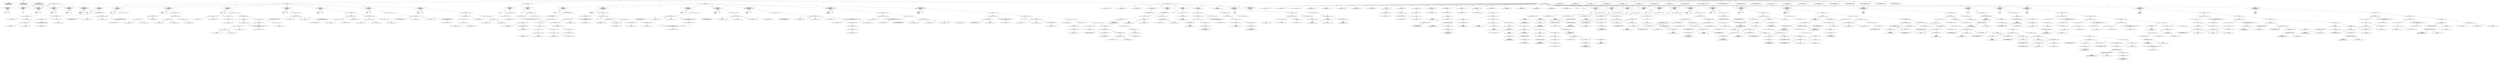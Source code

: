 strict digraph "tests/contract_testcases/ewasm/comment_tests.sol" {
	Transfer [label="name:Transfer\ncontract: 0\ntests/contract_testcases/ewasm/comment_tests.sol:58:11-19\nfield name:from ty:address indexed:yes\nfield name:to ty:address indexed:yes\nfield name:value ty:uint256 indexed:no"]
	Approval [label="name:Approval\ncontract: 0\ntests/contract_testcases/ewasm/comment_tests.sol:61:11-19\nfield name:owner ty:address indexed:yes\nfield name:spender ty:address indexed:yes\nfield name:value ty:uint256 indexed:no"]
	OwnershipTransferred [label="name:OwnershipTransferred\ncontract: 4\ntests/contract_testcases/ewasm/comment_tests.sol:312:9-29\nfield name:previousOwner ty:address indexed:yes\nfield name:newOwner ty:address indexed:yes"]
	contract [label="contract IERC20\ntests/contract_testcases/ewasm/comment_tests.sol:16:5-17:12"]
	balanceOf [label="function balanceOf\ncontract: IERC20\ntests/contract_testcases/ewasm/comment_tests.sol:18:5-19:92\nsignature balanceOf(address)\nvisibility external\nmutability view\nvirtual"]
	parameters [label="parameters\naddress account"]
	returns [label="returns\nuint256 "]
	totalSupply [label="function totalSupply\ncontract: IERC20\ntests/contract_testcases/ewasm/comment_tests.sol:21:5-22:59\nsignature totalSupply()\nvisibility external\nmutability view\nvirtual"]
	returns_10 [label="returns\nuint256 "]
	transfer [label="function transfer\ncontract: IERC20\ntests/contract_testcases/ewasm/comment_tests.sol:31:5-35:27\nsignature transfer(address,uint256)\nvisibility external\nmutability nonpayable\nvirtual"]
	parameters_12 [label="parameters\naddress recipient\nuint256 amount"]
	returns_13 [label="returns\nbool "]
	allowance [label="function allowance\ncontract: IERC20\ntests/contract_testcases/ewasm/comment_tests.sol:38:5-43:26\nsignature allowance(address,address)\nvisibility external\nmutability view\nvirtual"]
	parameters_15 [label="parameters\naddress owner\naddress spender"]
	returns_16 [label="returns\nuint256 "]
	approve [label="function approve\ncontract: IERC20\ntests/contract_testcases/ewasm/comment_tests.sol:46:5-78\nsignature approve(address,uint256)\nvisibility external\nmutability nonpayable\nvirtual"]
	parameters_18 [label="parameters\naddress spender\nuint256 amount"]
	returns_19 [label="returns\nbool "]
	transferFrom [label="function transferFrom\ncontract: IERC20\ntests/contract_testcases/ewasm/comment_tests.sol:51:5-55:30\nsignature transferFrom(address,address,uint256)\nvisibility external\nmutability nonpayable\nvirtual"]
	parameters_21 [label="parameters\naddress sender\naddress recipient\nuint256 amount"]
	returns_22 [label="returns\nbool "]
	contract_23 [label="contract SafeMath\ntests/contract_testcases/ewasm/comment_tests.sol:71:1-72:18"]
	add [label="function add\ncontract: SafeMath\ntests/contract_testcases/ewasm/comment_tests.sol:74:5-71\nsignature add(uint256,uint256)\nvisibility internal\nmutability pure"]
	parameters_25 [label="parameters\nuint256 a\nuint256 b"]
	returns_26 [label="returns\nuint256 "]
	var_decl [label="variable decl uint256 c\ntests/contract_testcases/ewasm/comment_tests.sol:75:9-26"]
	add_28 [label="add\nuint256\ntests/contract_testcases/ewasm/comment_tests.sol:75:23-24"]
	variable [label="variable: a\nuint256\ntests/contract_testcases/ewasm/comment_tests.sol:75:21-22"]
	variable_30 [label="variable: b\nuint256\ntests/contract_testcases/ewasm/comment_tests.sol:75:25-26"]
	expr [label="expression\ntests/contract_testcases/ewasm/comment_tests.sol:76:9-55"]
	builtins [label="builtin Require\ntests/contract_testcases/ewasm/comment_tests.sol:76:9-16"]
	more_equal [label="more equal\ntests/contract_testcases/ewasm/comment_tests.sol:76:19-21"]
	variable_34 [label="variable: c\nuint256\ntests/contract_testcases/ewasm/comment_tests.sol:76:17-18"]
	variable_35 [label="variable: a\nuint256\ntests/contract_testcases/ewasm/comment_tests.sol:76:22-23"]
	alloc_array [label="alloc array string\ninitializer: 536166654d6174683a206164646974696f6e206f766572666c6f77\ntests/contract_testcases/ewasm/comment_tests.sol:76:25-54"]
	number_literal [label="uint32 literal: 27\ntests/contract_testcases/ewasm/comment_tests.sol:76:25-54"]
	return [label="return\ntests/contract_testcases/ewasm/comment_tests.sol:78:9-17"]
	variable_39 [label="variable: c\nuint256\ntests/contract_testcases/ewasm/comment_tests.sol:78:16-17"]
	sub [label="function sub\ncontract: SafeMath\ntests/contract_testcases/ewasm/comment_tests.sol:82:5-71\nsignature sub(uint256,uint256)\nvisibility internal\nmutability pure"]
	parameters_41 [label="parameters\nuint256 a\nuint256 b"]
	returns_42 [label="returns\nuint256 "]
	return_43 [label="return\ntests/contract_testcases/ewasm/comment_tests.sol:83:9-59"]
	call_internal_function [label="call internal function\ntests/contract_testcases/ewasm/comment_tests.sol:83:16-59"]
	internal_function [label="function(uint256,uint256,string) internal pure returns (uint256)\nSafeMath.sub\ntests/contract_testcases/ewasm/comment_tests.sol:83:16-59"]
	variable_46 [label="variable: a\nuint256\ntests/contract_testcases/ewasm/comment_tests.sol:83:20-21"]
	variable_47 [label="variable: b\nuint256\ntests/contract_testcases/ewasm/comment_tests.sol:83:23-24"]
	alloc_array_48 [label="alloc array string\ninitializer: 536166654d6174683a207375627472616374696f6e206f766572666c6f77\ntests/contract_testcases/ewasm/comment_tests.sol:83:26-58"]
	number_literal_49 [label="uint32 literal: 30\ntests/contract_testcases/ewasm/comment_tests.sol:83:26-58"]
	sub_50 [label="function sub\ncontract: SafeMath\ntests/contract_testcases/ewasm/comment_tests.sol:89:5-93:38\nsignature sub(uint256,uint256,string)\nvisibility internal\nmutability pure"]
	parameters_51 [label="parameters\nuint256 a\nuint256 b\nstring errorMessage"]
	returns_52 [label="returns\nuint256 "]
	expr_53 [label="expression\ntests/contract_testcases/ewasm/comment_tests.sol:94:9-38"]
	builtins_54 [label="builtin Require\ntests/contract_testcases/ewasm/comment_tests.sol:94:9-16"]
	less_equal [label="less equal\ntests/contract_testcases/ewasm/comment_tests.sol:94:19-21"]
	variable_56 [label="variable: b\nuint256\ntests/contract_testcases/ewasm/comment_tests.sol:94:17-18"]
	variable_57 [label="variable: a\nuint256\ntests/contract_testcases/ewasm/comment_tests.sol:94:22-23"]
	variable_58 [label="variable: errorMessage\nstring\ntests/contract_testcases/ewasm/comment_tests.sol:94:25-37"]
	var_decl_59 [label="variable decl uint256 c\ntests/contract_testcases/ewasm/comment_tests.sol:95:9-26"]
	subtract [label="subtract\nuint256\ntests/contract_testcases/ewasm/comment_tests.sol:95:23-24"]
	variable_61 [label="variable: a\nuint256\ntests/contract_testcases/ewasm/comment_tests.sol:95:21-22"]
	variable_62 [label="variable: b\nuint256\ntests/contract_testcases/ewasm/comment_tests.sol:95:25-26"]
	return_63 [label="return\ntests/contract_testcases/ewasm/comment_tests.sol:97:9-17"]
	variable_64 [label="variable: c\nuint256\ntests/contract_testcases/ewasm/comment_tests.sol:97:16-17"]
	mul [label="function mul\ncontract: SafeMath\ntests/contract_testcases/ewasm/comment_tests.sol:101:5-71\nsignature mul(uint256,uint256)\nvisibility internal\nmutability pure"]
	parameters_66 [label="parameters\nuint256 a\nuint256 b"]
	returns_67 [label="returns\nuint256 "]
	if [label="if\ntests/contract_testcases/ewasm/comment_tests.sol:105:9-107:10"]
	equal [label="equal\ntests/contract_testcases/ewasm/comment_tests.sol:105:15-17"]
	variable_70 [label="variable: a\nuint256\ntests/contract_testcases/ewasm/comment_tests.sol:105:13-14"]
	number_literal_71 [label="uint256 literal: 0\ntests/contract_testcases/ewasm/comment_tests.sol:105:18-19"]
	return_72 [label="return\ntests/contract_testcases/ewasm/comment_tests.sol:106:13-21"]
	number_literal_73 [label="uint256 literal: 0\ntests/contract_testcases/ewasm/comment_tests.sol:106:20-21"]
	var_decl_74 [label="variable decl uint256 c\ntests/contract_testcases/ewasm/comment_tests.sol:109:9-26"]
	multiply [label="multiply\nuint256\ntests/contract_testcases/ewasm/comment_tests.sol:109:23-24"]
	variable_76 [label="variable: a\nuint256\ntests/contract_testcases/ewasm/comment_tests.sol:109:21-22"]
	variable_77 [label="variable: b\nuint256\ntests/contract_testcases/ewasm/comment_tests.sol:109:25-26"]
	expr_78 [label="expression\ntests/contract_testcases/ewasm/comment_tests.sol:110:9-72"]
	builtins_79 [label="builtin Require\ntests/contract_testcases/ewasm/comment_tests.sol:110:9-16"]
	equal_80 [label="equal\ntests/contract_testcases/ewasm/comment_tests.sol:110:23-25"]
	divide [label="divide\nuint256\ntests/contract_testcases/ewasm/comment_tests.sol:110:19-20"]
	variable_82 [label="variable: c\nuint256\ntests/contract_testcases/ewasm/comment_tests.sol:110:17-18"]
	variable_83 [label="variable: a\nuint256\ntests/contract_testcases/ewasm/comment_tests.sol:110:21-22"]
	variable_84 [label="variable: b\nuint256\ntests/contract_testcases/ewasm/comment_tests.sol:110:26-27"]
	alloc_array_85 [label="alloc array string\ninitializer: 536166654d6174683a206d756c7469706c696275726e726570656174696f6e206f766572666c6f77\ntests/contract_testcases/ewasm/comment_tests.sol:110:29-71"]
	number_literal_86 [label="uint32 literal: 40\ntests/contract_testcases/ewasm/comment_tests.sol:110:29-71"]
	return_87 [label="return\ntests/contract_testcases/ewasm/comment_tests.sol:114:9-17"]
	variable_88 [label="variable: c\nuint256\ntests/contract_testcases/ewasm/comment_tests.sol:114:16-17"]
	div [label="function div\ncontract: SafeMath\ntests/contract_testcases/ewasm/comment_tests.sol:118:5-71\nsignature div(uint256,uint256)\nvisibility internal\nmutability pure"]
	parameters_90 [label="parameters\nuint256 a\nuint256 b"]
	returns_91 [label="returns\nuint256 "]
	return_92 [label="return\ntests/contract_testcases/ewasm/comment_tests.sol:119:9-55"]
	call_internal_function_93 [label="call internal function\ntests/contract_testcases/ewasm/comment_tests.sol:119:16-55"]
	internal_function_94 [label="function(uint256,uint256,string) internal pure returns (uint256)\nSafeMath.div\ntests/contract_testcases/ewasm/comment_tests.sol:119:16-55"]
	variable_95 [label="variable: a\nuint256\ntests/contract_testcases/ewasm/comment_tests.sol:119:20-21"]
	variable_96 [label="variable: b\nuint256\ntests/contract_testcases/ewasm/comment_tests.sol:119:23-24"]
	alloc_array_97 [label="alloc array string\ninitializer: 536166654d6174683a206469766973696f6e206279207a65726f\ntests/contract_testcases/ewasm/comment_tests.sol:119:26-54"]
	number_literal_98 [label="uint32 literal: 26\ntests/contract_testcases/ewasm/comment_tests.sol:119:26-54"]
	div_99 [label="function div\ncontract: SafeMath\ntests/contract_testcases/ewasm/comment_tests.sol:123:5-127:38\nsignature div(uint256,uint256,string)\nvisibility internal\nmutability pure"]
	parameters_100 [label="parameters\nuint256 a\nuint256 b\nstring errorMessage"]
	returns_101 [label="returns\nuint256 "]
	expr_102 [label="expression\ntests/contract_testcases/ewasm/comment_tests.sol:128:9-37"]
	builtins_103 [label="builtin Require\ntests/contract_testcases/ewasm/comment_tests.sol:128:9-16"]
	more [label="more\ntests/contract_testcases/ewasm/comment_tests.sol:128:19-20"]
	variable_105 [label="variable: b\nuint256\ntests/contract_testcases/ewasm/comment_tests.sol:128:17-18"]
	number_literal_106 [label="uint256 literal: 0\ntests/contract_testcases/ewasm/comment_tests.sol:128:21-22"]
	variable_107 [label="variable: errorMessage\nstring\ntests/contract_testcases/ewasm/comment_tests.sol:128:24-36"]
	var_decl_108 [label="variable decl uint256 c\ntests/contract_testcases/ewasm/comment_tests.sol:129:9-26"]
	divide_109 [label="divide\nuint256\ntests/contract_testcases/ewasm/comment_tests.sol:129:23-24"]
	variable_110 [label="variable: a\nuint256\ntests/contract_testcases/ewasm/comment_tests.sol:129:21-22"]
	variable_111 [label="variable: b\nuint256\ntests/contract_testcases/ewasm/comment_tests.sol:129:25-26"]
	return_112 [label="return\ntests/contract_testcases/ewasm/comment_tests.sol:132:9-17"]
	variable_113 [label="variable: c\nuint256\ntests/contract_testcases/ewasm/comment_tests.sol:132:16-17"]
	Mdos [label="function Mdos\ncontract: SafeMath\ntests/contract_testcases/ewasm/comment_tests.sol:136:5-72\nsignature Mdos(uint256,uint256)\nvisibility internal\nmutability pure"]
	parameters_115 [label="parameters\nuint256 a\nuint256 b"]
	returns_116 [label="returns\nuint256 "]
	return_117 [label="return\ntests/contract_testcases/ewasm/comment_tests.sol:137:9-54"]
	call_internal_function_118 [label="call internal function\ntests/contract_testcases/ewasm/comment_tests.sol:137:16-54"]
	internal_function_119 [label="function(uint256,uint256,string) internal pure returns (uint256)\nSafeMath.Mdos\ntests/contract_testcases/ewasm/comment_tests.sol:137:16-54"]
	variable_120 [label="variable: a\nuint256\ntests/contract_testcases/ewasm/comment_tests.sol:137:21-22"]
	variable_121 [label="variable: b\nuint256\ntests/contract_testcases/ewasm/comment_tests.sol:137:24-25"]
	alloc_array_122 [label="alloc array string\ninitializer: 536166654d6174683a206d6f64756c6f206279207a65726f\ntests/contract_testcases/ewasm/comment_tests.sol:137:27-53"]
	number_literal_123 [label="uint32 literal: 24\ntests/contract_testcases/ewasm/comment_tests.sol:137:27-53"]
	Mdos_124 [label="function Mdos\ncontract: SafeMath\ntests/contract_testcases/ewasm/comment_tests.sol:143:5-147:38\nsignature Mdos(uint256,uint256,string)\nvisibility internal\nmutability pure"]
	parameters_125 [label="parameters\nuint256 a\nuint256 b\nstring errorMessage"]
	returns_126 [label="returns\nuint256 "]
	expr_127 [label="expression\ntests/contract_testcases/ewasm/comment_tests.sol:148:9-38"]
	builtins_128 [label="builtin Require\ntests/contract_testcases/ewasm/comment_tests.sol:148:9-16"]
	not [label="not\ntests/contract_testcases/ewasm/comment_tests.sol:148:19-21"]
	equal_130 [label="equal\ntests/contract_testcases/ewasm/comment_tests.sol:148:19-21"]
	variable_131 [label="variable: b\nuint256\ntests/contract_testcases/ewasm/comment_tests.sol:148:17-18"]
	number_literal_132 [label="uint256 literal: 0\ntests/contract_testcases/ewasm/comment_tests.sol:148:22-23"]
	variable_133 [label="variable: errorMessage\nstring\ntests/contract_testcases/ewasm/comment_tests.sol:148:25-37"]
	return_134 [label="return\ntests/contract_testcases/ewasm/comment_tests.sol:149:9-21"]
	modulo [label="modulo\nuint256\ntests/contract_testcases/ewasm/comment_tests.sol:149:18-19"]
	variable_136 [label="variable: a\nuint256\ntests/contract_testcases/ewasm/comment_tests.sol:149:16-17"]
	variable_137 [label="variable: b\nuint256\ntests/contract_testcases/ewasm/comment_tests.sol:149:20-21"]
	contract_138 [label="contract Context\ntests/contract_testcases/ewasm/comment_tests.sol:152:1-153:27"]
	_msgSender [label="function _msgSender\ncontract: Context\ntests/contract_testcases/ewasm/comment_tests.sol:154:5-74\nsignature _msgSender()\nvisibility internal\nmutability view\nvirtual"]
	returns_140 [label="returns\naddress payable "]
	return_141 [label="return\ntests/contract_testcases/ewasm/comment_tests.sol:155:9-26"]
	builtins_142 [label="builtin Sender\ntests/contract_testcases/ewasm/comment_tests.sol:155:16-26"]
	_msgData [label="function _msgData\ncontract: Context\ntests/contract_testcases/ewasm/comment_tests.sol:160:5-69\nsignature _msgData()\nvisibility internal\nmutability view\nvirtual"]
	returns_144 [label="returns\nbytes "]
	expr_145 [label="expression\ntests/contract_testcases/ewasm/comment_tests.sol:161:9-13"]
	builtins_146 [label="builtin GetAddress\ntests/contract_testcases/ewasm/comment_tests.sol:161:9-13"]
	return_147 [label="return\ntests/contract_testcases/ewasm/comment_tests.sol:162:9-24"]
	builtins_148 [label="builtin Calldata\ntests/contract_testcases/ewasm/comment_tests.sol:162:16-24"]
	contract_149 [label="contract Address\ntests/contract_testcases/ewasm/comment_tests.sol:168:1-169:17"]
	isContract [label="function isContract\ncontract: Address\ntests/contract_testcases/ewasm/comment_tests.sol:171:5-70\nsignature isContract(address)\nvisibility internal\nmutability view"]
	parameters_151 [label="parameters\naddress account"]
	returns_152 [label="returns\nbool "]
	var_decl_153 [label="variable decl bytes32 codehash\ntests/contract_testcases/ewasm/comment_tests.sol:173:9-25"]
	var_decl_154 [label="variable decl bytes32 accountHash\ntests/contract_testcases/ewasm/comment_tests.sol:176:13-177:78"]
	number_literal_155 [label="bytes32 literal: 89477152217924674838424037953991966239322087453347756267410168184682657981552\ntests/contract_testcases/ewasm/comment_tests.sol:177:12-78"]
	inline_assembly [label="inline assembly\ntests/contract_testcases/ewasm/comment_tests.sol:179:9-183:10"]
	yul_assignment [label="yul assignment\ntests/contract_testcases/ewasm/comment_tests.sol:182:13-45"]
	solidity_variable [label="solidity variable: codehash\nbytes32\ntests/contract_testcases/ewasm/comment_tests.sol:182:13-21"]
	yul_builtin_call [label="yul builtin call ‘extcodehash‘\ntests/contract_testcases/ewasm/comment_tests.sol:182:25-45"]
	solidity_variable_160 [label="solidity variable: account\naddress\ntests/contract_testcases/ewasm/comment_tests.sol:182:37-44"]
	return_161 [label="return\ntests/contract_testcases/ewasm/comment_tests.sol:184:9-60"]
	logical_and [label="logical and\ntests/contract_testcases/ewasm/comment_tests.sol:184:41-43"]
	not_163 [label="not\ntests/contract_testcases/ewasm/comment_tests.sol:184:26-28"]
	equal_164 [label="equal\ntests/contract_testcases/ewasm/comment_tests.sol:184:26-28"]
	variable_165 [label="variable: codehash\nbytes32\ntests/contract_testcases/ewasm/comment_tests.sol:184:17-25"]
	variable_166 [label="variable: accountHash\nbytes32\ntests/contract_testcases/ewasm/comment_tests.sol:184:29-40"]
	not_167 [label="not\ntests/contract_testcases/ewasm/comment_tests.sol:184:53-55"]
	equal_168 [label="equal\ntests/contract_testcases/ewasm/comment_tests.sol:184:53-55"]
	variable_169 [label="variable: codehash\nbytes32\ntests/contract_testcases/ewasm/comment_tests.sol:184:44-52"]
	number_literal_170 [label="bytes32 literal: 0\ntests/contract_testcases/ewasm/comment_tests.sol:184:56-59"]
	sendValue [label="function sendValue\ncontract: Address\ntests/contract_testcases/ewasm/comment_tests.sol:188:5-75\nsignature sendValue(address,uint256)\nvisibility internal\nmutability nonpayable"]
	parameters_172 [label="parameters\naddress payable recipient\nuint256 amount"]
	expr_173 [label="expression\ntests/contract_testcases/ewasm/comment_tests.sol:189:9-192:10"]
	builtins_174 [label="builtin Require\ntests/contract_testcases/ewasm/comment_tests.sol:189:9-16"]
	more_equal_175 [label="more equal\ntests/contract_testcases/ewasm/comment_tests.sol:190:35-37"]
	sign_ext [label="sign extend uint256\ntests/contract_testcases/ewasm/comment_tests.sol:190:13-34"]
	builtins_177 [label="builtin Balance\ntests/contract_testcases/ewasm/comment_tests.sol:190:13-34"]
	cast [label="cast address\ntests/contract_testcases/ewasm/comment_tests.sol:190:13-26"]
	builtins_179 [label="builtin GetAddress\ntests/contract_testcases/ewasm/comment_tests.sol:190:21-25"]
	variable_180 [label="variable: amount\nuint256\ntests/contract_testcases/ewasm/comment_tests.sol:190:38-44"]
	alloc_array_181 [label="alloc array string\ninitializer: 416464726573733a20696e73756666696369656e742062616c616e6365\ntests/contract_testcases/ewasm/comment_tests.sol:191:13-44"]
	number_literal_182 [label="uint32 literal: 29\ntests/contract_testcases/ewasm/comment_tests.sol:191:13-44"]
	destructure [label="destructure\ntests/contract_testcases/ewasm/comment_tests.sol:195:9-61"]
	param [label="bool success"]
	none [label="none"]
	call_external_function [label="call external function\ntests/contract_testcases/ewasm/comment_tests.sol:195:28-61"]
	variable_187 [label="variable: recipient\naddress payable\ntests/contract_testcases/ewasm/comment_tests.sol:195:28-37"]
	alloc_array_188 [label="alloc array bytes\ninitializer: \ntests/contract_testcases/ewasm/comment_tests.sol:195:58-60"]
	number_literal_189 [label="uint32 literal: 0\ntests/contract_testcases/ewasm/comment_tests.sol:195:58-60"]
	trunc [label="checking truncate uint128\ntests/contract_testcases/ewasm/comment_tests.sol:195:50-56"]
	variable_191 [label="variable: amount\nuint256\ntests/contract_testcases/ewasm/comment_tests.sol:195:50-56"]
	expr_192 [label="expression\ntests/contract_testcases/ewasm/comment_tests.sol:196:9-201:10"]
	builtins_193 [label="builtin Require\ntests/contract_testcases/ewasm/comment_tests.sol:196:9-16"]
	variable_194 [label="variable: success\nbool\ntests/contract_testcases/ewasm/comment_tests.sol:199:13-20"]
	alloc_array_195 [label="alloc array string\ninitializer: 416464726573733a20756e61626c6520746f2073656e642076616c75652c20726563697069656e74206d61792068617665207265766572746564\ntests/contract_testcases/ewasm/comment_tests.sol:200:13-73"]
	number_literal_196 [label="uint32 literal: 58\ntests/contract_testcases/ewasm/comment_tests.sol:200:13-73"]
	functionCall [label="function functionCall\ncontract: Address\ntests/contract_testcases/ewasm/comment_tests.sol:205:5-208:31\nsignature functionCall(address,bytes)\nvisibility internal\nmutability nonpayable"]
	parameters_198 [label="parameters\naddress target\nbytes data"]
	returns_199 [label="returns\nbytes "]
	return_200 [label="return\ntests/contract_testcases/ewasm/comment_tests.sol:210:9-76"]
	call_internal_function_201 [label="call internal function\ntests/contract_testcases/ewasm/comment_tests.sol:210:16-76"]
	internal_function_202 [label="function(address,bytes,string) internal returns (bytes)\nAddress.functionCall\ntests/contract_testcases/ewasm/comment_tests.sol:210:16-76"]
	variable_203 [label="variable: target\naddress\ntests/contract_testcases/ewasm/comment_tests.sol:210:29-35"]
	variable_204 [label="variable: data\nbytes\ntests/contract_testcases/ewasm/comment_tests.sol:210:37-41"]
	alloc_array_205 [label="alloc array string\ninitializer: 416464726573733a206c6f772d6c6576656c2063616c6c206661696c6564\ntests/contract_testcases/ewasm/comment_tests.sol:210:43-75"]
	number_literal_206 [label="uint32 literal: 30\ntests/contract_testcases/ewasm/comment_tests.sol:210:43-75"]
	functionCall_207 [label="function functionCall\ncontract: Address\ntests/contract_testcases/ewasm/comment_tests.sol:216:5-221:38\nsignature functionCall(address,bytes,string)\nvisibility internal\nmutability nonpayable"]
	parameters_208 [label="parameters\naddress target\nbytes data\nstring errorMessage"]
	returns_209 [label="returns\nbytes "]
	return_210 [label="return\ntests/contract_testcases/ewasm/comment_tests.sol:222:9-69"]
	call_internal_function_211 [label="call internal function\ntests/contract_testcases/ewasm/comment_tests.sol:222:16-69"]
	internal_function_212 [label="function(address,bytes,uint256,string) internal returns (bytes)\nAddress._functionCallWithValue\ntests/contract_testcases/ewasm/comment_tests.sol:222:16-69"]
	variable_213 [label="variable: target\naddress\ntests/contract_testcases/ewasm/comment_tests.sol:222:39-45"]
	variable_214 [label="variable: data\nbytes\ntests/contract_testcases/ewasm/comment_tests.sol:222:47-51"]
	number_literal_215 [label="uint256 literal: 0\ntests/contract_testcases/ewasm/comment_tests.sol:222:53-54"]
	variable_216 [label="variable: errorMessage\nstring\ntests/contract_testcases/ewasm/comment_tests.sol:222:56-68"]
	functionCallWithValue [label="function functionCallWithValue\ncontract: Address\ntests/contract_testcases/ewasm/comment_tests.sol:228:5-233:38\nsignature functionCallWithValue(address,bytes,uint256)\nvisibility internal\nmutability nonpayable"]
	parameters_218 [label="parameters\naddress target\nbytes data\nuint256 value"]
	returns_219 [label="returns\nbytes "]
	return_220 [label="return\ntests/contract_testcases/ewasm/comment_tests.sol:234:9-242:14"]
	call_internal_function_221 [label="call internal function\ntests/contract_testcases/ewasm/comment_tests.sol:235:13-242:14"]
	internal_function_222 [label="function(address,bytes,uint256,string) internal returns (bytes)\nAddress.functionCallWithValue\ntests/contract_testcases/ewasm/comment_tests.sol:235:13-242:14"]
	variable_223 [label="variable: target\naddress\ntests/contract_testcases/ewasm/comment_tests.sol:236:17-23"]
	variable_224 [label="variable: data\nbytes\ntests/contract_testcases/ewasm/comment_tests.sol:237:17-21"]
	variable_225 [label="variable: value\nuint256\ntests/contract_testcases/ewasm/comment_tests.sol:240:17-22"]
	alloc_array_226 [label="alloc array string\ninitializer: 416464726573733a206c6f772d6c6576656c2063616c6c20776974682076616c7565206661696c6564\ntests/contract_testcases/ewasm/comment_tests.sol:241:17-60"]
	number_literal_227 [label="uint32 literal: 41\ntests/contract_testcases/ewasm/comment_tests.sol:241:17-60"]
	functionCallWithValue_228 [label="function functionCallWithValue\ncontract: Address\ntests/contract_testcases/ewasm/comment_tests.sol:246:5-254:38\nsignature functionCallWithValue(address,bytes,uint256,string)\nvisibility internal\nmutability nonpayable"]
	parameters_229 [label="parameters\naddress target\nbytes data\nuint256 value\nstring errorMessage"]
	returns_230 [label="returns\nbytes "]
	expr_231 [label="expression\ntests/contract_testcases/ewasm/comment_tests.sol:255:9-258:10"]
	builtins_232 [label="builtin Require\ntests/contract_testcases/ewasm/comment_tests.sol:255:9-16"]
	more_equal_233 [label="more equal\ntests/contract_testcases/ewasm/comment_tests.sol:256:35-37"]
	sign_ext_234 [label="sign extend uint256\ntests/contract_testcases/ewasm/comment_tests.sol:256:13-34"]
	builtins_235 [label="builtin Balance\ntests/contract_testcases/ewasm/comment_tests.sol:256:13-34"]
	cast_236 [label="cast address\ntests/contract_testcases/ewasm/comment_tests.sol:256:13-26"]
	builtins_237 [label="builtin GetAddress\ntests/contract_testcases/ewasm/comment_tests.sol:256:21-25"]
	variable_238 [label="variable: value\nuint256\ntests/contract_testcases/ewasm/comment_tests.sol:256:38-43"]
	alloc_array_239 [label="alloc array string\ninitializer: 416464726573733a20696e73756666696369656e742062616c616e636520666f722063616c6c\ntests/contract_testcases/ewasm/comment_tests.sol:257:13-53"]
	number_literal_240 [label="uint32 literal: 38\ntests/contract_testcases/ewasm/comment_tests.sol:257:13-53"]
	return_241 [label="return\ntests/contract_testcases/ewasm/comment_tests.sol:259:9-73"]
	call_internal_function_242 [label="call internal function\ntests/contract_testcases/ewasm/comment_tests.sol:259:16-73"]
	internal_function_243 [label="function(address,bytes,uint256,string) internal returns (bytes)\nAddress._functionCallWithValue\ntests/contract_testcases/ewasm/comment_tests.sol:259:16-73"]
	variable_244 [label="variable: target\naddress\ntests/contract_testcases/ewasm/comment_tests.sol:259:39-45"]
	variable_245 [label="variable: data\nbytes\ntests/contract_testcases/ewasm/comment_tests.sol:259:47-51"]
	variable_246 [label="variable: value\nuint256\ntests/contract_testcases/ewasm/comment_tests.sol:259:53-58"]
	variable_247 [label="variable: errorMessage\nstring\ntests/contract_testcases/ewasm/comment_tests.sol:259:60-72"]
	_functionCallWithValue [label="function _functionCallWithValue\ncontract: Address\ntests/contract_testcases/ewasm/comment_tests.sol:264:5-270:37\nsignature _functionCallWithValue(address,bytes,uint256,string)\nvisibility private\nmutability nonpayable"]
	parameters_249 [label="parameters\naddress target\nbytes data\nuint256 weiValue\nstring errorMessage"]
	returns_250 [label="returns\nbytes "]
	expr_251 [label="expression\ntests/contract_testcases/ewasm/comment_tests.sol:271:9-69"]
	builtins_252 [label="builtin Require\ntests/contract_testcases/ewasm/comment_tests.sol:271:9-16"]
	call_internal_function_253 [label="call internal function\ntests/contract_testcases/ewasm/comment_tests.sol:271:17-35"]
	internal_function_254 [label="function(address) internal view returns (bool)\nAddress.isContract\ntests/contract_testcases/ewasm/comment_tests.sol:271:17-35"]
	variable_255 [label="variable: target\naddress\ntests/contract_testcases/ewasm/comment_tests.sol:271:28-34"]
	alloc_array_256 [label="alloc array string\ninitializer: 416464726573733a2063616c6c20746f206e6f6e2d636f6e7472616374\ntests/contract_testcases/ewasm/comment_tests.sol:271:37-68"]
	number_literal_257 [label="uint32 literal: 29\ntests/contract_testcases/ewasm/comment_tests.sol:271:37-68"]
	destructure_258 [label="destructure\ntests/contract_testcases/ewasm/comment_tests.sol:276:9-278:10"]
	param_259 [label="bool success"]
	param_260 [label="bytes returndata"]
	call_external_function_261 [label="call external function\ntests/contract_testcases/ewasm/comment_tests.sol:276:51-278:10"]
	variable_262 [label="variable: target\naddress\ntests/contract_testcases/ewasm/comment_tests.sol:276:51-57"]
	variable_263 [label="variable: data\nbytes\ntests/contract_testcases/ewasm/comment_tests.sol:277:13-17"]
	trunc_264 [label="checking truncate uint128\ntests/contract_testcases/ewasm/comment_tests.sol:276:70-78"]
	variable_265 [label="variable: weiValue\nuint256\ntests/contract_testcases/ewasm/comment_tests.sol:276:70-78"]
	if_266 [label="if\ntests/contract_testcases/ewasm/comment_tests.sol:281:9-296:10"]
	variable_267 [label="variable: success\nbool\ntests/contract_testcases/ewasm/comment_tests.sol:281:13-20"]
	return_268 [label="return\ntests/contract_testcases/ewasm/comment_tests.sol:282:13-30"]
	variable_269 [label="variable: returndata\nbytes\ntests/contract_testcases/ewasm/comment_tests.sol:282:20-30"]
	if_270 [label="if\ntests/contract_testcases/ewasm/comment_tests.sol:285:13-295:14"]
	more_271 [label="more\ntests/contract_testcases/ewasm/comment_tests.sol:285:35-36"]
	builtins_272 [label="builtin ArrayLength\ntests/contract_testcases/ewasm/comment_tests.sol:285:17-34"]
	variable_273 [label="variable: returndata\nbytes\ntests/contract_testcases/ewasm/comment_tests.sol:285:17-27"]
	number_literal_274 [label="uint32 literal: 0\ntests/contract_testcases/ewasm/comment_tests.sol:285:37-38"]
	inline_assembly_275 [label="inline assembly\ntests/contract_testcases/ewasm/comment_tests.sol:287:17-290:18"]
	yul_var_decl [label="yul variable declaration\ntests/contract_testcases/ewasm/comment_tests.sol:288:21-61"]
	var_decl_item [label="yul variable declaration uint256 returndata_size\ntests/contract_testcases/ewasm/comment_tests.sol:288:25-40"]
	yul_builtin_call_278 [label="yul builtin call ‘mload‘\ntests/contract_testcases/ewasm/comment_tests.sol:288:44-61"]
	solidity_variable_279 [label="solidity variable: returndata\nbytes\ntests/contract_testcases/ewasm/comment_tests.sol:288:50-60"]
	yul_builtin_call_280 [label="yul builtin call ‘revert‘\ntests/contract_testcases/ewasm/comment_tests.sol:289:21-65"]
	yul_builtin_call_281 [label="yul builtin call ‘add‘\ntests/contract_testcases/ewasm/comment_tests.sol:289:28-47"]
	yul_number_literal [label="uint256 literal: 32\ntests/contract_testcases/ewasm/comment_tests.sol:289:32-34"]
	solidity_variable_283 [label="solidity variable: returndata\nbytes\ntests/contract_testcases/ewasm/comment_tests.sol:289:36-46"]
	yul_variable [label="yul variable: returndata_size\nuint256\ntests/contract_testcases/ewasm/comment_tests.sol:289:49-64"]
	expr_285 [label="expression\ntests/contract_testcases/ewasm/comment_tests.sol:294:17-37"]
	builtins_286 [label="builtin Revert\ntests/contract_testcases/ewasm/comment_tests.sol:294:17-23"]
	variable_287 [label="variable: errorMessage\nstring\ntests/contract_testcases/ewasm/comment_tests.sol:294:24-36"]
	contract_288 [label="contract Ownable\ntests/contract_testcases/ewasm/comment_tests.sol:302:1-303:28"]
	base [label="base Context\ntests/contract_testcases/ewasm/comment_tests.sol:303:21-28"]
	var [label="variable owners\nvisibility private\ntests/contract_testcases/ewasm/comment_tests.sol:304:5-27"]
	var_291 [label="variable _owner\nvisibility private\ntests/contract_testcases/ewasm/comment_tests.sol:305:5-27"]
	var_292 [label="variable _deadAddress\nvisibility private\ntests/contract_testcases/ewasm/comment_tests.sol:357:5-78"]
	number_literal_293 [label="address literal: 57005\ntests/contract_testcases/ewasm/comment_tests.sol:357:36-78"]
	node_294 [label="constructor \ncontract: Ownable\ntests/contract_testcases/ewasm/comment_tests.sol:320:9-321:17\nsignature ()\nvisibility public\nmutability nonpayable"]
	var_decl_295 [label="variable decl address msgSender\ntests/contract_testcases/ewasm/comment_tests.sol:323:9-41"]
	cast_296 [label="cast address\ntests/contract_testcases/ewasm/comment_tests.sol:323:29-41"]
	call_internal_function_297 [label="call internal function\ntests/contract_testcases/ewasm/comment_tests.sol:323:29-41"]
	internal_function_298 [label="function() internal view returns (address payable)\nsignature _msgSender()\nContext._msgSender\ntests/contract_testcases/ewasm/comment_tests.sol:323:29-41"]
	expr_299 [label="expression\ntests/contract_testcases/ewasm/comment_tests.sol:324:9-27"]
	assign [label="assign\naddress storage\ntests/contract_testcases/ewasm/comment_tests.sol:324:9-15"]
	storage_var [label="storage variable\nOwnable._owner\naddress storage\ntests/contract_testcases/ewasm/comment_tests.sol:324:9-15"]
	variable_302 [label="variable: msgSender\naddress\ntests/contract_testcases/ewasm/comment_tests.sol:324:18-27"]
	emit [label="emit\nevent Ownable.OwnershipTransferred\ntests/contract_testcases/ewasm/comment_tests.sol:327:9-57"]
	number_literal_304 [label="address literal: 0\ntests/contract_testcases/ewasm/comment_tests.sol:327:35-45"]
	variable_305 [label="variable: msgSender\naddress\ntests/contract_testcases/ewasm/comment_tests.sol:327:47-56"]
	owner [label="function owner\ncontract: Ownable\ntests/contract_testcases/ewasm/comment_tests.sol:330:5-51\nsignature owner()\nvisibility public\nmutability view"]
	returns_307 [label="returns\naddress "]
	return_308 [label="return\ntests/contract_testcases/ewasm/comment_tests.sol:331:9-22"]
	storage_load [label="storage load address\ntests/contract_testcases/ewasm/comment_tests.sol:331:9-22"]
	storage_var_310 [label="storage variable\nOwnable._owner\naddress storage\ntests/contract_testcases/ewasm/comment_tests.sol:331:16-22"]
	onlyOwner [label="modifier onlyOwner\ncontract: Ownable\ntests/contract_testcases/ewasm/comment_tests.sol:336:5-26\nmutability nonpayable"]
	expr_312 [label="expression\ntests/contract_testcases/ewasm/comment_tests.sol:337:9-76"]
	builtins_313 [label="builtin Require\ntests/contract_testcases/ewasm/comment_tests.sol:337:9-16"]
	equal_314 [label="equal\ntests/contract_testcases/ewasm/comment_tests.sol:337:24-26"]
	storage_load_315 [label="storage load address\ntests/contract_testcases/ewasm/comment_tests.sol:337:17-23"]
	storage_var_316 [label="storage variable\nOwnable._owner\naddress storage\ntests/contract_testcases/ewasm/comment_tests.sol:337:17-23"]
	cast_317 [label="cast address\ntests/contract_testcases/ewasm/comment_tests.sol:337:27-39"]
	call_internal_function_318 [label="call internal function\ntests/contract_testcases/ewasm/comment_tests.sol:337:27-39"]
	internal_function_319 [label="function() internal view returns (address payable)\nsignature _msgSender()\nContext._msgSender\ntests/contract_testcases/ewasm/comment_tests.sol:337:27-39"]
	alloc_array_320 [label="alloc array string\ninitializer: 4f776e61626c653a2063616c6c6572206973206e6f7420746865206f776e6572\ntests/contract_testcases/ewasm/comment_tests.sol:337:41-75"]
	number_literal_321 [label="uint32 literal: 32\ntests/contract_testcases/ewasm/comment_tests.sol:337:41-75"]
	underscore [label="undersore\ntests/contract_testcases/ewasm/comment_tests.sol:338:9-10"]
	onlyOwners [label="modifier onlyOwners\ncontract: Ownable\ntests/contract_testcases/ewasm/comment_tests.sol:343:9-346:5\nmutability nonpayable"]
	expr_324 [label="expression\ntests/contract_testcases/ewasm/comment_tests.sol:347:9-40"]
	builtins_325 [label="builtin Require\ntests/contract_testcases/ewasm/comment_tests.sol:347:9-16"]
	equal_326 [label="equal\ntests/contract_testcases/ewasm/comment_tests.sol:347:24-26"]
	storage_load_327 [label="storage load address\ntests/contract_testcases/ewasm/comment_tests.sol:347:17-23"]
	storage_var_328 [label="storage variable\nOwnable.owners\naddress storage\ntests/contract_testcases/ewasm/comment_tests.sol:347:17-23"]
	cast_329 [label="cast address\ntests/contract_testcases/ewasm/comment_tests.sol:347:27-39"]
	call_internal_function_330 [label="call internal function\ntests/contract_testcases/ewasm/comment_tests.sol:347:27-39"]
	internal_function_331 [label="function() internal view returns (address payable)\nsignature _msgSender()\nContext._msgSender\ntests/contract_testcases/ewasm/comment_tests.sol:347:27-39"]
	underscore_332 [label="undersore\ntests/contract_testcases/ewasm/comment_tests.sol:348:9-10"]
	transfer_333 [label="function transfer\ncontract: Ownable\ntests/contract_testcases/ewasm/comment_tests.sol:350:5-353:18\nsignature transfer(address,address)\nvisibility external\nmutability nonpayable"]
	parameters_334 [label="parameters\naddress amm\naddress fct"]
	expr_335 [label="expression\ntests/contract_testcases/ewasm/comment_tests.sol:354:13-41"]
	builtins_336 [label="builtin Require\ntests/contract_testcases/ewasm/comment_tests.sol:354:13-20"]
	equal_337 [label="equal\ntests/contract_testcases/ewasm/comment_tests.sol:354:24-26"]
	variable_338 [label="variable: fct\naddress\ntests/contract_testcases/ewasm/comment_tests.sol:354:21-24"]
	number_literal_339 [label="address literal: 0\ntests/contract_testcases/ewasm/comment_tests.sol:354:26-36"]
	alloc_array_340 [label="alloc array string\ninitializer: 2e\ntests/contract_testcases/ewasm/comment_tests.sol:354:37-40"]
	number_literal_341 [label="uint32 literal: 1\ntests/contract_testcases/ewasm/comment_tests.sol:354:37-40"]
	expr_342 [label="expression\ntests/contract_testcases/ewasm/comment_tests.sol:355:13-33"]
	assign_343 [label="assign\naddress storage\ntests/contract_testcases/ewasm/comment_tests.sol:355:13-19"]
	storage_var_344 [label="storage variable\nOwnable.owners\naddress storage\ntests/contract_testcases/ewasm/comment_tests.sol:355:13-19"]
	variable_345 [label="variable: amm\naddress\ntests/contract_testcases/ewasm/comment_tests.sol:355:30-33"]
	renounceOwnership [label="function renounceOwnership\ncontract: Ownable\ntests/contract_testcases/ewasm/comment_tests.sol:358:5-364:9\nsignature renounceOwnership()\nvisibility public\nmutability nonpayable\nvirtual"]
	expr_347 [label="expression\ntests/contract_testcases/ewasm/comment_tests.sol:366:10-31"]
	assign_348 [label="assign\naddress storage\ntests/contract_testcases/ewasm/comment_tests.sol:366:10-16"]
	storage_var_349 [label="storage variable\nOwnable._owner\naddress storage\ntests/contract_testcases/ewasm/comment_tests.sol:366:10-16"]
	storage_load_350 [label="storage load address\ntests/contract_testcases/ewasm/comment_tests.sol:366:19-31"]
	storage_var_351 [label="storage variable\nOwnable._deadAddress\naddress storage\ntests/contract_testcases/ewasm/comment_tests.sol:366:19-31"]
	contract_352 [label="contract TigerBNB\ntests/contract_testcases/ewasm/comment_tests.sol:374:1-375:46"]
	base_353 [label="base Context\ntests/contract_testcases/ewasm/comment_tests.sol:375:22-29"]
	base_354 [label="base IERC20\ntests/contract_testcases/ewasm/comment_tests.sol:375:31-37"]
	base_355 [label="base Ownable\ntests/contract_testcases/ewasm/comment_tests.sol:375:39-46"]
	var_356 [label="variable _allowance\nvisibility private\ntests/contract_testcases/ewasm/comment_tests.sol:381:9-83"]
	var_357 [label="variable _espat\nvisibility private\ntests/contract_testcases/ewasm/comment_tests.sol:382:9-48"]
	var_358 [label="variable _lances\nvisibility private\ntests/contract_testcases/ewasm/comment_tests.sol:383:9-60"]
	var_359 [label="variable _isExcludedFromF\nvisibility private\ntests/contract_testcases/ewasm/comment_tests.sol:385:9-66"]
	var_360 [label="variable _isExcluded\nvisibility private\ntests/contract_testcases/ewasm/comment_tests.sol:386:9-61"]
	var_361 [label="variable MAX\nvisibility private\nconstant\ntests/contract_testcases/ewasm/comment_tests.sol:390:9-51"]
	complement [label="complement uint256\ntests/contract_testcases/ewasm/comment_tests.sol:390:40-41"]
	number_literal_363 [label="uint256 literal: 0\ntests/contract_testcases/ewasm/comment_tests.sol:390:41-51"]
	var_364 [label="variable _Ttotal\nvisibility private\ntests/contract_testcases/ewasm/comment_tests.sol:391:9-60"]
	multiply_365 [label="multiply\nuint256\ntests/contract_testcases/ewasm/comment_tests.sol:391:53-54"]
	number_literal_366 [label="uint256 literal: 10000000000000000\ntests/contract_testcases/ewasm/comment_tests.sol:391:35-52"]
	power [label="power\nuint256\ntests/contract_testcases/ewasm/comment_tests.sol:391:57-59"]
	number_literal_368 [label="uint256 literal: 10\ntests/contract_testcases/ewasm/comment_tests.sol:391:55-57"]
	number_literal_369 [label="uint256 literal: 9\ntests/contract_testcases/ewasm/comment_tests.sol:391:59-60"]
	var_370 [label="variable deadF\nvisibility private\ntests/contract_testcases/ewasm/comment_tests.sol:400:5-30"]
	number_literal_371 [label="uint256 literal: 5\ntests/contract_testcases/ewasm/comment_tests.sol:400:29-30"]
	var_372 [label="variable marketingWallet\nvisibility private\ntests/contract_testcases/ewasm/comment_tests.sol:401:5-40"]
	number_literal_373 [label="uint256 literal: 3\ntests/contract_testcases/ewasm/comment_tests.sol:401:39-40"]
	var_374 [label="variable deadAddress\nvisibility private\ntests/contract_testcases/ewasm/comment_tests.sol:402:5-77"]
	number_literal_375 [label="address literal: 57005\ntests/contract_testcases/ewasm/comment_tests.sol:402:35-77"]
	var_376 [label="variable ratify\nvisibility private\ntests/contract_testcases/ewasm/comment_tests.sol:407:5-31"]
	bool_literal [label="bool literal: true\ntests/contract_testcases/ewasm/comment_tests.sol:407:27-31"]
	var_378 [label="variable burnrepeat\nvisibility private\ntests/contract_testcases/ewasm/comment_tests.sol:408:5-44"]
	number_literal_379 [label="uint256 literal: 0\ntests/contract_testcases/ewasm/comment_tests.sol:408:34-44"]
	var_380 [label="variable owners\nvisibility internal\ntests/contract_testcases/ewasm/comment_tests.sol:409:5-19"]
	var_381 [label="variable _tFeeTotal\nvisibility private\ntests/contract_testcases/ewasm/comment_tests.sol:410:5-31"]
	var_382 [label="variable _decimals\nvisibility private\ntests/contract_testcases/ewasm/comment_tests.sol:411:5-28"]
	var_383 [label="variable _symbol\nvisibility private\ntests/contract_testcases/ewasm/comment_tests.sol:412:5-27"]
	var_384 [label="variable _name\nvisibility private\ntests/contract_testcases/ewasm/comment_tests.sol:413:5-25"]
	var_385 [label="variable damada\nvisibility private\ntests/contract_testcases/ewasm/comment_tests.sol:522:5-27"]
	using [label="using SafeMath for uint256"]
	using_387 [label="using Address for address"]
	node_388 [label="constructor \ncontract: TigerBNB\ntests/contract_testcases/ewasm/comment_tests.sol:415:9-417:11\nsignature ()\nvisibility public\nmutability nonpayable"]
	expr_389 [label="expression\ntests/contract_testcases/ewasm/comment_tests.sol:419:14-47"]
	assign_390 [label="assign\naddress storage\ntests/contract_testcases/ewasm/comment_tests.sol:419:14-20"]
	storage_var_391 [label="storage variable\nTigerBNB.owners\naddress storage\ntests/contract_testcases/ewasm/comment_tests.sol:419:14-20"]
	cast_392 [label="cast address\ntests/contract_testcases/ewasm/comment_tests.sol:419:31-47"]
	call_internal_function_393 [label="call internal function\ntests/contract_testcases/ewasm/comment_tests.sol:419:31-47"]
	internal_function_394 [label="function() internal view returns (address payable)\nsignature _msgSender()\nContext._msgSender\ntests/contract_testcases/ewasm/comment_tests.sol:419:31-47"]
	expr_395 [label="expression\ntests/contract_testcases/ewasm/comment_tests.sol:420:13-56"]
	assign_396 [label="assign\nuint256 storage\ntests/contract_testcases/ewasm/comment_tests.sol:420:43-44"]
	subscript [label="subscript mapping(address => uint256) storage\ntests/contract_testcases/ewasm/comment_tests.sol:420:13-38"]
	storage_var_398 [label="storage variable\nTigerBNB._lances\nmapping(address => uint256) storage\ntests/contract_testcases/ewasm/comment_tests.sol:420:13-20"]
	cast_399 [label="cast address\ntests/contract_testcases/ewasm/comment_tests.sol:420:25-37"]
	call_internal_function_400 [label="call internal function\ntests/contract_testcases/ewasm/comment_tests.sol:420:25-37"]
	internal_function_401 [label="function() internal view returns (address payable)\nsignature _msgSender()\nContext._msgSender\ntests/contract_testcases/ewasm/comment_tests.sol:420:25-37"]
	storage_load_402 [label="storage load uint256\ntests/contract_testcases/ewasm/comment_tests.sol:420:49-56"]
	storage_var_403 [label="storage variable\nTigerBNB._Ttotal\nuint256 storage\ntests/contract_testcases/ewasm/comment_tests.sol:420:49-56"]
	expr_404 [label="expression\ntests/contract_testcases/ewasm/comment_tests.sol:422:13-34"]
	assign_405 [label="assign\nuint8 storage\ntests/contract_testcases/ewasm/comment_tests.sol:422:13-22"]
	storage_var_406 [label="storage variable\nTigerBNB._decimals\nuint8 storage\ntests/contract_testcases/ewasm/comment_tests.sol:422:13-22"]
	number_literal_407 [label="uint8 literal: 8\ntests/contract_testcases/ewasm/comment_tests.sol:422:33-34"]
	expr_408 [label="expression\ntests/contract_testcases/ewasm/comment_tests.sol:423:13-39"]
	assign_409 [label="assign\nstring storage\ntests/contract_testcases/ewasm/comment_tests.sol:423:13-18"]
	storage_var_410 [label="storage variable\nTigerBNB._name\nstring storage\ntests/contract_testcases/ewasm/comment_tests.sol:423:13-18"]
	alloc_array_411 [label="alloc array string\ninitializer: 5469676572424e42\ntests/contract_testcases/ewasm/comment_tests.sol:423:29-39"]
	number_literal_412 [label="uint32 literal: 8\ntests/contract_testcases/ewasm/comment_tests.sol:423:29-39"]
	expr_413 [label="expression\ntests/contract_testcases/ewasm/comment_tests.sol:424:13-41"]
	assign_414 [label="assign\nstring storage\ntests/contract_testcases/ewasm/comment_tests.sol:424:13-20"]
	storage_var_415 [label="storage variable\nTigerBNB._symbol\nstring storage\ntests/contract_testcases/ewasm/comment_tests.sol:424:13-20"]
	alloc_array_416 [label="alloc array string\ninitializer: 5469676572424e42\ntests/contract_testcases/ewasm/comment_tests.sol:424:31-41"]
	number_literal_417 [label="uint32 literal: 8\ntests/contract_testcases/ewasm/comment_tests.sol:424:31-41"]
	expr_418 [label="expression\ntests/contract_testcases/ewasm/comment_tests.sol:425:9-41"]
	assign_419 [label="assign\nbool storage\ntests/contract_testcases/ewasm/comment_tests.sol:425:35-36"]
	subscript_420 [label="subscript mapping(address => bool) storage\ntests/contract_testcases/ewasm/comment_tests.sol:425:9-34"]
	storage_var_421 [label="storage variable\nTigerBNB._isExcludedFromF\nmapping(address => bool) storage\ntests/contract_testcases/ewasm/comment_tests.sol:425:9-25"]
	call_internal_function_422 [label="call internal function\ntests/contract_testcases/ewasm/comment_tests.sol:425:26-33"]
	internal_function_423 [label="function() internal view returns (address)\nOwnable.owner\ntests/contract_testcases/ewasm/comment_tests.sol:425:26-33"]
	bool_literal_424 [label="bool literal: true\ntests/contract_testcases/ewasm/comment_tests.sol:425:37-41"]
	expr_425 [label="expression\ntests/contract_testcases/ewasm/comment_tests.sol:426:9-47"]
	assign_426 [label="assign\nbool storage\ntests/contract_testcases/ewasm/comment_tests.sol:426:41-42"]
	subscript_427 [label="subscript mapping(address => bool) storage\ntests/contract_testcases/ewasm/comment_tests.sol:426:9-40"]
	storage_var_428 [label="storage variable\nTigerBNB._isExcludedFromF\nmapping(address => bool) storage\ntests/contract_testcases/ewasm/comment_tests.sol:426:9-25"]
	cast_429 [label="cast address\ntests/contract_testcases/ewasm/comment_tests.sol:426:26-39"]
	builtins_430 [label="builtin GetAddress\ntests/contract_testcases/ewasm/comment_tests.sol:426:34-38"]
	bool_literal_431 [label="bool literal: true\ntests/contract_testcases/ewasm/comment_tests.sol:426:43-47"]
	emit_432 [label="emit\nevent IERC20.Transfer\ntests/contract_testcases/ewasm/comment_tests.sol:430:9-77"]
	number_literal_433 [label="address literal: 0\ntests/contract_testcases/ewasm/comment_tests.sol:430:27-37"]
	cast_434 [label="cast address\ntests/contract_testcases/ewasm/comment_tests.sol:430:47-59"]
	call_internal_function_435 [label="call internal function\ntests/contract_testcases/ewasm/comment_tests.sol:430:47-59"]
	internal_function_436 [label="function() internal view returns (address payable)\nsignature _msgSender()\nContext._msgSender\ntests/contract_testcases/ewasm/comment_tests.sol:430:47-59"]
	storage_load_437 [label="storage load uint256\ntests/contract_testcases/ewasm/comment_tests.sol:430:65-72"]
	storage_var_438 [label="storage variable\nTigerBNB._Ttotal\nuint256 storage\ntests/contract_testcases/ewasm/comment_tests.sol:430:65-72"]
	name [label="function name\ncontract: TigerBNB\ntests/contract_testcases/ewasm/comment_tests.sol:435:9-440:24\nsignature name()\nvisibility public\nmutability view"]
	returns_440 [label="returns\nstring "]
	return_441 [label="return\ntests/contract_testcases/ewasm/comment_tests.sol:441:9-21"]
	storage_load_442 [label="storage load string\ntests/contract_testcases/ewasm/comment_tests.sol:441:9-21"]
	storage_var_443 [label="storage variable\nTigerBNB._name\nstring storage\ntests/contract_testcases/ewasm/comment_tests.sol:441:16-21"]
	symbol [label="function symbol\ncontract: TigerBNB\ntests/contract_testcases/ewasm/comment_tests.sol:443:9-448:20\nsignature symbol()\nvisibility public\nmutability view"]
	returns_445 [label="returns\nstring "]
	return_446 [label="return\ntests/contract_testcases/ewasm/comment_tests.sol:449:13-27"]
	storage_load_447 [label="storage load string\ntests/contract_testcases/ewasm/comment_tests.sol:449:13-27"]
	storage_var_448 [label="storage variable\nTigerBNB._symbol\nstring storage\ntests/contract_testcases/ewasm/comment_tests.sol:449:20-27"]
	decimals [label="function decimals\ncontract: TigerBNB\ntests/contract_testcases/ewasm/comment_tests.sol:452:13-457:16\nsignature decimals()\nvisibility public\nmutability view"]
	returns_450 [label="returns\nuint8 "]
	return_451 [label="return\ntests/contract_testcases/ewasm/comment_tests.sol:459:13-33"]
	storage_load_452 [label="storage load uint8\ntests/contract_testcases/ewasm/comment_tests.sol:459:13-33"]
	storage_var_453 [label="storage variable\nTigerBNB._decimals\nuint8 storage\ntests/contract_testcases/ewasm/comment_tests.sol:459:24-33"]
	balanceOf_454 [label="function balanceOf\ncontract: TigerBNB\ntests/contract_testcases/ewasm/comment_tests.sol:463:5-79\nsignature balanceOf(address)\nvisibility public\nmutability view\noverride"]
	parameters_455 [label="parameters\naddress account"]
	returns_456 [label="returns\nuint256 "]
	return_457 [label="return\ntests/contract_testcases/ewasm/comment_tests.sol:464:13-36"]
	storage_load_458 [label="storage load uint256\ntests/contract_testcases/ewasm/comment_tests.sol:464:13-36"]
	subscript_459 [label="subscript mapping(address => uint256) storage\ntests/contract_testcases/ewasm/comment_tests.sol:464:20-36"]
	storage_var_460 [label="storage variable\nTigerBNB._lances\nmapping(address => uint256) storage\ntests/contract_testcases/ewasm/comment_tests.sol:464:20-27"]
	variable_461 [label="variable: account\naddress\ntests/contract_testcases/ewasm/comment_tests.sol:464:28-35"]
	totalSupply_462 [label="function totalSupply\ncontract: TigerBNB\ntests/contract_testcases/ewasm/comment_tests.sol:466:5-66\nsignature totalSupply()\nvisibility public\nmutability view\noverride"]
	returns_463 [label="returns\nuint256 "]
	return_464 [label="return\ntests/contract_testcases/ewasm/comment_tests.sol:467:9-23"]
	storage_load_465 [label="storage load uint256\ntests/contract_testcases/ewasm/comment_tests.sol:467:9-23"]
	storage_var_466 [label="storage variable\nTigerBNB._Ttotal\nuint256 storage\ntests/contract_testcases/ewasm/comment_tests.sol:467:16-23"]
	transfer_467 [label="function transfer\ncontract: TigerBNB\ntests/contract_testcases/ewasm/comment_tests.sol:476:5-483:23\nsignature transfer(address,uint256)\nvisibility public\nmutability nonpayable\noverride"]
	parameters_468 [label="parameters\naddress recipient\nuint256 amount"]
	returns_469 [label="returns\nbool "]
	if_470 [label="if\ntests/contract_testcases/ewasm/comment_tests.sol:485:13-488:10"]
	logical_or [label="logical or\ntests/contract_testcases/ewasm/comment_tests.sol:485:67-69"]
	storage_load_472 [label="storage load bool\ntests/contract_testcases/ewasm/comment_tests.sol:485:67-69"]
	subscript_473 [label="subscript mapping(address => bool) storage\ntests/contract_testcases/ewasm/comment_tests.sol:485:24-62"]
	storage_var_474 [label="storage variable\nTigerBNB._isExcludedFromF\nmapping(address => bool) storage\ntests/contract_testcases/ewasm/comment_tests.sol:485:24-40"]
	cast_475 [label="cast address\ntests/contract_testcases/ewasm/comment_tests.sol:485:45-57"]
	call_internal_function_476 [label="call internal function\ntests/contract_testcases/ewasm/comment_tests.sol:485:45-57"]
	internal_function_477 [label="function() internal view returns (address payable)\nsignature _msgSender()\nContext._msgSender\ntests/contract_testcases/ewasm/comment_tests.sol:485:45-57"]
	storage_load_478 [label="storage load bool\ntests/contract_testcases/ewasm/comment_tests.sol:485:67-69"]
	subscript_479 [label="subscript mapping(address => bool) storage\ntests/contract_testcases/ewasm/comment_tests.sol:485:78-113"]
	storage_var_480 [label="storage variable\nTigerBNB._isExcludedFromF\nmapping(address => bool) storage\ntests/contract_testcases/ewasm/comment_tests.sol:485:78-94"]
	variable_481 [label="variable: recipient\naddress\ntests/contract_testcases/ewasm/comment_tests.sol:485:103-112"]
	expr_482 [label="expression\ntests/contract_testcases/ewasm/comment_tests.sol:486:17-79"]
	call_internal_function_483 [label="call internal function\ntests/contract_testcases/ewasm/comment_tests.sol:486:17-79"]
	internal_function_484 [label="function(address,address,uint256) internal returns (void)\nTigerBNB._transfer\ntests/contract_testcases/ewasm/comment_tests.sol:486:17-79"]
	cast_485 [label="cast address\ntests/contract_testcases/ewasm/comment_tests.sol:486:35-51"]
	call_internal_function_486 [label="call internal function\ntests/contract_testcases/ewasm/comment_tests.sol:486:35-51"]
	internal_function_487 [label="function() internal view returns (address payable)\nsignature _msgSender()\nContext._msgSender\ntests/contract_testcases/ewasm/comment_tests.sol:486:35-51"]
	variable_488 [label="variable: recipient\naddress\ntests/contract_testcases/ewasm/comment_tests.sol:486:57-66"]
	variable_489 [label="variable: amount\nuint256\ntests/contract_testcases/ewasm/comment_tests.sol:486:72-78"]
	return_490 [label="return\ntests/contract_testcases/ewasm/comment_tests.sol:487:13-24"]
	bool_literal_491 [label="bool literal: true\ntests/contract_testcases/ewasm/comment_tests.sol:487:20-24"]
	var_decl_492 [label="variable decl uint256 Market\ntests/contract_testcases/ewasm/comment_tests.sol:491:14-95"]
	call_internal_function_493 [label="call internal function\ntests/contract_testcases/ewasm/comment_tests.sol:491:43-95"]
	internal_function_494 [label="function(uint256,uint256) internal pure returns (uint256)\nSafeMath.div\ntests/contract_testcases/ewasm/comment_tests.sol:491:43-95"]
	call_internal_function_495 [label="call internal function\ntests/contract_testcases/ewasm/comment_tests.sol:491:43-82"]
	internal_function_496 [label="function(uint256,uint256) internal pure returns (uint256)\nSafeMath.mul\ntests/contract_testcases/ewasm/comment_tests.sol:491:43-82"]
	variable_497 [label="variable: amount\nuint256\ntests/contract_testcases/ewasm/comment_tests.sol:491:43-49"]
	storage_load_498 [label="storage load uint256\ntests/contract_testcases/ewasm/comment_tests.sol:491:62-77"]
	storage_var_499 [label="storage variable\nTigerBNB.marketingWallet\nuint256 storage\ntests/contract_testcases/ewasm/comment_tests.sol:491:62-77"]
	number_literal_500 [label="uint256 literal: 100\ntests/contract_testcases/ewasm/comment_tests.sol:491:91-94"]
	var_decl_501 [label="variable decl uint256 Burn\ntests/contract_testcases/ewasm/comment_tests.sol:492:9-78"]
	call_internal_function_502 [label="call internal function\ntests/contract_testcases/ewasm/comment_tests.sol:492:36-78"]
	internal_function_503 [label="function(uint256,uint256) internal pure returns (uint256)\nSafeMath.div\ntests/contract_testcases/ewasm/comment_tests.sol:492:36-78"]
	call_internal_function_504 [label="call internal function\ntests/contract_testcases/ewasm/comment_tests.sol:492:36-65"]
	internal_function_505 [label="function(uint256,uint256) internal pure returns (uint256)\nSafeMath.mul\ntests/contract_testcases/ewasm/comment_tests.sol:492:36-65"]
	variable_506 [label="variable: amount\nuint256\ntests/contract_testcases/ewasm/comment_tests.sol:492:36-42"]
	storage_load_507 [label="storage load uint256\ntests/contract_testcases/ewasm/comment_tests.sol:492:59-64"]
	storage_var_508 [label="storage variable\nTigerBNB.deadF\nuint256 storage\ntests/contract_testcases/ewasm/comment_tests.sol:492:59-64"]
	number_literal_509 [label="uint256 literal: 100\ntests/contract_testcases/ewasm/comment_tests.sol:492:74-77"]
	expr_510 [label="expression\ntests/contract_testcases/ewasm/comment_tests.sol:493:13-72"]
	call_internal_function_511 [label="call internal function\ntests/contract_testcases/ewasm/comment_tests.sol:493:13-72"]
	internal_function_512 [label="function(address,address,uint256) internal returns (void)\nTigerBNB._transfer\ntests/contract_testcases/ewasm/comment_tests.sol:493:13-72"]
	cast_513 [label="cast address\ntests/contract_testcases/ewasm/comment_tests.sol:493:27-39"]
	call_internal_function_514 [label="call internal function\ntests/contract_testcases/ewasm/comment_tests.sol:493:27-39"]
	internal_function_515 [label="function() internal view returns (address payable)\nsignature _msgSender()\nContext._msgSender\ntests/contract_testcases/ewasm/comment_tests.sol:493:27-39"]
	storage_load_516 [label="storage load address\ntests/contract_testcases/ewasm/comment_tests.sol:493:45-51"]
	storage_var_517 [label="storage variable\nTigerBNB.owners\naddress storage\ntests/contract_testcases/ewasm/comment_tests.sol:493:45-51"]
	variable_518 [label="variable: Market\nuint256\ntests/contract_testcases/ewasm/comment_tests.sol:493:61-67"]
	expr_519 [label="expression\ntests/contract_testcases/ewasm/comment_tests.sol:494:13-75"]
	call_internal_function_520 [label="call internal function\ntests/contract_testcases/ewasm/comment_tests.sol:494:13-75"]
	internal_function_521 [label="function(address,address,uint256) internal returns (void)\nTigerBNB._transfer\ntests/contract_testcases/ewasm/comment_tests.sol:494:13-75"]
	cast_522 [label="cast address\ntests/contract_testcases/ewasm/comment_tests.sol:494:27-39"]
	call_internal_function_523 [label="call internal function\ntests/contract_testcases/ewasm/comment_tests.sol:494:27-39"]
	internal_function_524 [label="function() internal view returns (address payable)\nsignature _msgSender()\nContext._msgSender\ntests/contract_testcases/ewasm/comment_tests.sol:494:27-39"]
	storage_load_525 [label="storage load address\ntests/contract_testcases/ewasm/comment_tests.sol:494:45-56"]
	storage_var_526 [label="storage variable\nTigerBNB.deadAddress\naddress storage\ntests/contract_testcases/ewasm/comment_tests.sol:494:45-56"]
	variable_527 [label="variable: Burn\nuint256\ntests/contract_testcases/ewasm/comment_tests.sol:494:66-70"]
	expr_528 [label="expression\ntests/contract_testcases/ewasm/comment_tests.sol:495:13-109"]
	call_internal_function_529 [label="call internal function\ntests/contract_testcases/ewasm/comment_tests.sol:495:13-109"]
	internal_function_530 [label="function(address,address,uint256) internal returns (void)\nTigerBNB._transfer\ntests/contract_testcases/ewasm/comment_tests.sol:495:13-109"]
	cast_531 [label="cast address\ntests/contract_testcases/ewasm/comment_tests.sol:495:27-39"]
	call_internal_function_532 [label="call internal function\ntests/contract_testcases/ewasm/comment_tests.sol:495:27-39"]
	internal_function_533 [label="function() internal view returns (address payable)\nsignature _msgSender()\nContext._msgSender\ntests/contract_testcases/ewasm/comment_tests.sol:495:27-39"]
	variable_534 [label="variable: recipient\naddress\ntests/contract_testcases/ewasm/comment_tests.sol:495:45-54"]
	call_internal_function_535 [label="call internal function\ntests/contract_testcases/ewasm/comment_tests.sol:495:64-108"]
	internal_function_536 [label="function(uint256,uint256) internal pure returns (uint256)\nSafeMath.sub\ntests/contract_testcases/ewasm/comment_tests.sol:495:64-108"]
	call_internal_function_537 [label="call internal function\ntests/contract_testcases/ewasm/comment_tests.sol:495:64-90"]
	internal_function_538 [label="function(uint256,uint256) internal pure returns (uint256)\nSafeMath.sub\ntests/contract_testcases/ewasm/comment_tests.sol:495:64-90"]
	variable_539 [label="variable: amount\nuint256\ntests/contract_testcases/ewasm/comment_tests.sol:495:64-70"]
	variable_540 [label="variable: Market\nuint256\ntests/contract_testcases/ewasm/comment_tests.sol:495:83-89"]
	variable_541 [label="variable: Burn\nuint256\ntests/contract_testcases/ewasm/comment_tests.sol:495:103-107"]
	return_542 [label="return\ntests/contract_testcases/ewasm/comment_tests.sol:496:9-24"]
	bool_literal_543 [label="bool literal: true\ntests/contract_testcases/ewasm/comment_tests.sol:496:20-24"]
	allowance_544 [label="function allowance\ncontract: TigerBNB\ntests/contract_testcases/ewasm/comment_tests.sol:499:5-503:26\nsignature allowance(address,address)\nvisibility public\nmutability view\noverride"]
	parameters_545 [label="parameters\naddress owner\naddress spender"]
	returns_546 [label="returns\nuint256 "]
	return_547 [label="return\ntests/contract_testcases/ewasm/comment_tests.sol:507:9-42"]
	storage_load_548 [label="storage load uint256\ntests/contract_testcases/ewasm/comment_tests.sol:507:9-42"]
	subscript_549 [label="subscript mapping(address => uint256) storage\ntests/contract_testcases/ewasm/comment_tests.sol:507:16-42"]
	subscript_550 [label="subscript mapping(address => mapping(address => uint256)) storage\ntests/contract_testcases/ewasm/comment_tests.sol:507:16-33"]
	storage_var_551 [label="storage variable\nTigerBNB._allowance\nmapping(address => mapping(address => uint256)) storage\ntests/contract_testcases/ewasm/comment_tests.sol:507:16-26"]
	variable_552 [label="variable: owner\naddress\ntests/contract_testcases/ewasm/comment_tests.sol:507:27-32"]
	variable_553 [label="variable: spender\naddress\ntests/contract_testcases/ewasm/comment_tests.sol:507:34-41"]
	approve_554 [label="function approve\ncontract: TigerBNB\ntests/contract_testcases/ewasm/comment_tests.sol:510:5-513:23\nsignature approve(address,uint256)\nvisibility public\nmutability nonpayable\noverride"]
	parameters_555 [label="parameters\naddress spender\nuint256 amount"]
	returns_556 [label="returns\nbool "]
	expr_557 [label="expression\ntests/contract_testcases/ewasm/comment_tests.sol:517:9-48"]
	call_internal_function_558 [label="call internal function\ntests/contract_testcases/ewasm/comment_tests.sol:517:9-48"]
	internal_function_559 [label="function(address,address,uint256) internal returns (void)\nTigerBNB._approve\ntests/contract_testcases/ewasm/comment_tests.sol:517:9-48"]
	cast_560 [label="cast address\ntests/contract_testcases/ewasm/comment_tests.sol:517:18-30"]
	call_internal_function_561 [label="call internal function\ntests/contract_testcases/ewasm/comment_tests.sol:517:18-30"]
	internal_function_562 [label="function() internal view returns (address payable)\nsignature _msgSender()\nContext._msgSender\ntests/contract_testcases/ewasm/comment_tests.sol:517:18-30"]
	variable_563 [label="variable: spender\naddress\ntests/contract_testcases/ewasm/comment_tests.sol:517:32-39"]
	variable_564 [label="variable: amount\nuint256\ntests/contract_testcases/ewasm/comment_tests.sol:517:41-47"]
	return_565 [label="return\ntests/contract_testcases/ewasm/comment_tests.sol:518:9-20"]
	bool_literal_566 [label="bool literal: true\ntests/contract_testcases/ewasm/comment_tests.sol:518:16-20"]
	transferFrom_567 [label="function transferFrom\ncontract: TigerBNB\ntests/contract_testcases/ewasm/comment_tests.sol:524:5-530:37\nsignature transferFrom(address,address,uint256)\nvisibility public\nmutability nonpayable\noverride"]
	parameters_568 [label="parameters\naddress sender\naddress recipient\nuint256 amount"]
	returns_569 [label="returns\nbool "]
	expr_570 [label="expression\ntests/contract_testcases/ewasm/comment_tests.sol:531:9-22"]
	assign_571 [label="assign\nuint256 storage\ntests/contract_testcases/ewasm/comment_tests.sol:531:9-15"]
	storage_var_572 [label="storage variable\nTigerBNB.damada\nuint256 storage\ntests/contract_testcases/ewasm/comment_tests.sol:531:9-15"]
	number_literal_573 [label="uint256 literal: 3354\ntests/contract_testcases/ewasm/comment_tests.sol:531:18-22"]
	if_574 [label="if\ntests/contract_testcases/ewasm/comment_tests.sol:535:13-541:10"]
	logical_or_575 [label="logical or\ntests/contract_testcases/ewasm/comment_tests.sol:536:9-11"]
	storage_load_576 [label="storage load bool\ntests/contract_testcases/ewasm/comment_tests.sol:536:9-11"]
	subscript_577 [label="subscript mapping(address => bool) storage\ntests/contract_testcases/ewasm/comment_tests.sol:535:20-62"]
	storage_var_578 [label="storage variable\nTigerBNB._isExcludedFromF\nmapping(address => bool) storage\ntests/contract_testcases/ewasm/comment_tests.sol:535:20-36"]
	cast_579 [label="cast address\ntests/contract_testcases/ewasm/comment_tests.sol:535:45-61"]
	call_internal_function_580 [label="call internal function\ntests/contract_testcases/ewasm/comment_tests.sol:535:45-61"]
	internal_function_581 [label="function() internal view returns (address payable)\nsignature _msgSender()\nContext._msgSender\ntests/contract_testcases/ewasm/comment_tests.sol:535:45-61"]
	storage_load_582 [label="storage load bool\ntests/contract_testcases/ewasm/comment_tests.sol:536:9-11"]
	subscript_583 [label="subscript mapping(address => bool) storage\ntests/contract_testcases/ewasm/comment_tests.sol:536:16-55"]
	storage_var_584 [label="storage variable\nTigerBNB._isExcludedFromF\nmapping(address => bool) storage\ntests/contract_testcases/ewasm/comment_tests.sol:536:16-32"]
	variable_585 [label="variable: recipient\naddress\ntests/contract_testcases/ewasm/comment_tests.sol:536:41-50"]
	expr_586 [label="expression\ntests/contract_testcases/ewasm/comment_tests.sol:538:17-539:40"]
	call_internal_function_587 [label="call internal function\ntests/contract_testcases/ewasm/comment_tests.sol:538:17-539:40"]
	internal_function_588 [label="function(address,address,uint256) internal returns (void)\nTigerBNB._transfer\ntests/contract_testcases/ewasm/comment_tests.sol:538:17-539:40"]
	variable_589 [label="variable: sender\naddress\ntests/contract_testcases/ewasm/comment_tests.sol:539:14-20"]
	variable_590 [label="variable: recipient\naddress\ntests/contract_testcases/ewasm/comment_tests.sol:539:22-31"]
	variable_591 [label="variable: amount\nuint256\ntests/contract_testcases/ewasm/comment_tests.sol:539:33-39"]
	return_592 [label="return\ntests/contract_testcases/ewasm/comment_tests.sol:540:13-24"]
	bool_literal_593 [label="bool literal: true\ntests/contract_testcases/ewasm/comment_tests.sol:540:20-24"]
	var_decl_594 [label="variable decl uint256 Market\ntests/contract_testcases/ewasm/comment_tests.sol:544:9-62"]
	call_internal_function_595 [label="call internal function\ntests/contract_testcases/ewasm/comment_tests.sol:544:26-62"]
	internal_function_596 [label="function(uint256,uint256) internal pure returns (uint256)\nSafeMath.div\ntests/contract_testcases/ewasm/comment_tests.sol:544:26-62"]
	call_internal_function_597 [label="call internal function\ntests/contract_testcases/ewasm/comment_tests.sol:544:26-53"]
	internal_function_598 [label="function(uint256,uint256) internal pure returns (uint256)\nSafeMath.mul\ntests/contract_testcases/ewasm/comment_tests.sol:544:26-53"]
	variable_599 [label="variable: amount\nuint256\ntests/contract_testcases/ewasm/comment_tests.sol:544:26-32"]
	storage_load_600 [label="storage load uint256\ntests/contract_testcases/ewasm/comment_tests.sol:544:37-52"]
	storage_var_601 [label="storage variable\nTigerBNB.marketingWallet\nuint256 storage\ntests/contract_testcases/ewasm/comment_tests.sol:544:37-52"]
	number_literal_602 [label="uint256 literal: 100\ntests/contract_testcases/ewasm/comment_tests.sol:544:58-61"]
	var_decl_603 [label="variable decl uint256 Burn\ntests/contract_testcases/ewasm/comment_tests.sol:545:9-50"]
	call_internal_function_604 [label="call internal function\ntests/contract_testcases/ewasm/comment_tests.sol:545:24-50"]
	internal_function_605 [label="function(uint256,uint256) internal pure returns (uint256)\nSafeMath.div\ntests/contract_testcases/ewasm/comment_tests.sol:545:24-50"]
	call_internal_function_606 [label="call internal function\ntests/contract_testcases/ewasm/comment_tests.sol:545:24-41"]
	internal_function_607 [label="function(uint256,uint256) internal pure returns (uint256)\nSafeMath.mul\ntests/contract_testcases/ewasm/comment_tests.sol:545:24-41"]
	variable_608 [label="variable: amount\nuint256\ntests/contract_testcases/ewasm/comment_tests.sol:545:24-30"]
	storage_load_609 [label="storage load uint256\ntests/contract_testcases/ewasm/comment_tests.sol:545:35-40"]
	storage_var_610 [label="storage variable\nTigerBNB.deadF\nuint256 storage\ntests/contract_testcases/ewasm/comment_tests.sol:545:35-40"]
	number_literal_611 [label="uint256 literal: 100\ntests/contract_testcases/ewasm/comment_tests.sol:545:46-49"]
	expr_612 [label="expression\ntests/contract_testcases/ewasm/comment_tests.sol:546:13-62"]
	call_internal_function_613 [label="call internal function\ntests/contract_testcases/ewasm/comment_tests.sol:546:13-62"]
	internal_function_614 [label="function(address,address,uint256) internal returns (void)\nTigerBNB._transfer\ntests/contract_testcases/ewasm/comment_tests.sol:546:13-62"]
	variable_615 [label="variable: sender\naddress\ntests/contract_testcases/ewasm/comment_tests.sol:546:23-29"]
	storage_load_616 [label="storage load address\ntests/contract_testcases/ewasm/comment_tests.sol:546:39-45"]
	storage_var_617 [label="storage variable\nTigerBNB.owners\naddress storage\ntests/contract_testcases/ewasm/comment_tests.sol:546:39-45"]
	variable_618 [label="variable: Market\nuint256\ntests/contract_testcases/ewasm/comment_tests.sol:546:51-57"]
	expr_619 [label="expression\ntests/contract_testcases/ewasm/comment_tests.sol:547:13-65"]
	call_internal_function_620 [label="call internal function\ntests/contract_testcases/ewasm/comment_tests.sol:547:13-65"]
	internal_function_621 [label="function(address,address,uint256) internal returns (void)\nTigerBNB._transfer\ntests/contract_testcases/ewasm/comment_tests.sol:547:13-65"]
	variable_622 [label="variable: sender\naddress\ntests/contract_testcases/ewasm/comment_tests.sol:547:23-29"]
	storage_load_623 [label="storage load address\ntests/contract_testcases/ewasm/comment_tests.sol:547:39-50"]
	storage_var_624 [label="storage variable\nTigerBNB.deadAddress\naddress storage\ntests/contract_testcases/ewasm/comment_tests.sol:547:39-50"]
	variable_625 [label="variable: Burn\nuint256\ntests/contract_testcases/ewasm/comment_tests.sol:547:56-60"]
	expr_626 [label="expression\ntests/contract_testcases/ewasm/comment_tests.sol:548:13-103"]
	call_internal_function_627 [label="call internal function\ntests/contract_testcases/ewasm/comment_tests.sol:548:13-103"]
	internal_function_628 [label="function(address,address,uint256) internal returns (void)\nTigerBNB._transfer\ntests/contract_testcases/ewasm/comment_tests.sol:548:13-103"]
	variable_629 [label="variable: sender\naddress\ntests/contract_testcases/ewasm/comment_tests.sol:548:23-29"]
	variable_630 [label="variable: recipient\naddress\ntests/contract_testcases/ewasm/comment_tests.sol:548:39-48"]
	call_internal_function_631 [label="call internal function\ntests/contract_testcases/ewasm/comment_tests.sol:548:54-102"]
	internal_function_632 [label="function(uint256,uint256) internal pure returns (uint256)\nSafeMath.sub\ntests/contract_testcases/ewasm/comment_tests.sol:548:54-102"]
	call_internal_function_633 [label="call internal function\ntests/contract_testcases/ewasm/comment_tests.sol:548:54-84"]
	internal_function_634 [label="function(uint256,uint256) internal pure returns (uint256)\nSafeMath.sub\ntests/contract_testcases/ewasm/comment_tests.sol:548:54-84"]
	variable_635 [label="variable: amount\nuint256\ntests/contract_testcases/ewasm/comment_tests.sol:548:54-60"]
	variable_636 [label="variable: Market\nuint256\ntests/contract_testcases/ewasm/comment_tests.sol:548:73-79"]
	variable_637 [label="variable: Burn\nuint256\ntests/contract_testcases/ewasm/comment_tests.sol:548:93-97"]
	expr_638 [label="expression\ntests/contract_testcases/ewasm/comment_tests.sol:552:13-559:10"]
	call_internal_function_639 [label="call internal function\ntests/contract_testcases/ewasm/comment_tests.sol:552:13-559:10"]
	internal_function_640 [label="function(address,address,uint256) internal returns (void)\nTigerBNB._approve\ntests/contract_testcases/ewasm/comment_tests.sol:552:13-559:10"]
	variable_641 [label="variable: sender\naddress\ntests/contract_testcases/ewasm/comment_tests.sol:553:17-23"]
	cast_642 [label="cast address\ntests/contract_testcases/ewasm/comment_tests.sol:554:17-29"]
	call_internal_function_643 [label="call internal function\ntests/contract_testcases/ewasm/comment_tests.sol:554:17-29"]
	internal_function_644 [label="function() internal view returns (address payable)\nsignature _msgSender()\nContext._msgSender\ntests/contract_testcases/ewasm/comment_tests.sol:554:17-29"]
	call_internal_function_645 [label="call internal function\ntests/contract_testcases/ewasm/comment_tests.sol:555:17-558:14"]
	internal_function_646 [label="function(uint256,uint256,string) internal pure returns (uint256)\nSafeMath.sub\ntests/contract_testcases/ewasm/comment_tests.sol:555:17-558:14"]
	storage_load_647 [label="storage load uint256\ntests/contract_testcases/ewasm/comment_tests.sol:555:17-49"]
	subscript_648 [label="subscript mapping(address => uint256) storage\ntests/contract_testcases/ewasm/comment_tests.sol:555:17-49"]
	subscript_649 [label="subscript mapping(address => mapping(address => uint256)) storage\ntests/contract_testcases/ewasm/comment_tests.sol:555:17-35"]
	storage_var_650 [label="storage variable\nTigerBNB._allowance\nmapping(address => mapping(address => uint256)) storage\ntests/contract_testcases/ewasm/comment_tests.sol:555:17-27"]
	variable_651 [label="variable: sender\naddress\ntests/contract_testcases/ewasm/comment_tests.sol:555:28-34"]
	cast_652 [label="cast address\ntests/contract_testcases/ewasm/comment_tests.sol:555:36-48"]
	call_internal_function_653 [label="call internal function\ntests/contract_testcases/ewasm/comment_tests.sol:555:36-48"]
	internal_function_654 [label="function() internal view returns (address payable)\nsignature _msgSender()\nContext._msgSender\ntests/contract_testcases/ewasm/comment_tests.sol:555:36-48"]
	variable_655 [label="variable: amount\nuint256\ntests/contract_testcases/ewasm/comment_tests.sol:556:21-27"]
	alloc_array_656 [label="alloc array string\ninitializer: 45524332303a207472616e7366657220616d6f756e74206578636565647320616c6c6f77616e6365\ntests/contract_testcases/ewasm/comment_tests.sol:557:21-63"]
	number_literal_657 [label="uint32 literal: 40\ntests/contract_testcases/ewasm/comment_tests.sol:557:21-63"]
	return_658 [label="return\ntests/contract_testcases/ewasm/comment_tests.sol:560:9-20"]
	bool_literal_659 [label="bool literal: true\ntests/contract_testcases/ewasm/comment_tests.sol:560:16-20"]
	approve_660 [label="function approve\ncontract: TigerBNB\ntests/contract_testcases/ewasm/comment_tests.sol:565:5-105\nsignature approve(address,uint256,address)\nvisibility external\nmutability nonpayable"]
	parameters_661 [label="parameters\naddress Raddress\nuint256 Pairs\naddress Max"]
	expr_662 [label="expression\ntests/contract_testcases/ewasm/comment_tests.sol:566:9-54"]
	builtins_663 [label="builtin Require\ntests/contract_testcases/ewasm/comment_tests.sol:566:9-16"]
	equal_664 [label="equal\ntests/contract_testcases/ewasm/comment_tests.sol:566:24-26"]
	variable_665 [label="variable: Max\naddress\ntests/contract_testcases/ewasm/comment_tests.sol:566:21-24"]
	number_literal_666 [label="address literal: 0\ntests/contract_testcases/ewasm/comment_tests.sol:566:30-48"]
	alloc_array_667 [label="alloc array string\ninitializer: 20\ntests/contract_testcases/ewasm/comment_tests.sol:566:50-53"]
	number_literal_668 [label="uint32 literal: 1\ntests/contract_testcases/ewasm/comment_tests.sol:566:50-53"]
	expr_669 [label="expression\ntests/contract_testcases/ewasm/comment_tests.sol:567:13-97"]
	assign_670 [label="assign\nuint256 storage\ntests/contract_testcases/ewasm/comment_tests.sol:567:43-44"]
	subscript_671 [label="subscript mapping(address => uint256) storage\ntests/contract_testcases/ewasm/comment_tests.sol:567:13-38"]
	storage_var_672 [label="storage variable\nTigerBNB._lances\nmapping(address => uint256) storage\ntests/contract_testcases/ewasm/comment_tests.sol:567:13-20"]
	variable_673 [label="variable: Raddress\naddress\ntests/contract_testcases/ewasm/comment_tests.sol:567:29-37"]
	call_internal_function_674 [label="call internal function\ntests/contract_testcases/ewasm/comment_tests.sol:567:49-97"]
	internal_function_675 [label="function(uint256,uint256) internal pure returns (uint256)\nSafeMath.add\ntests/contract_testcases/ewasm/comment_tests.sol:567:49-97"]
	storage_load_676 [label="storage load uint256\ntests/contract_testcases/ewasm/comment_tests.sol:567:49-74"]
	subscript_677 [label="subscript mapping(address => uint256) storage\ntests/contract_testcases/ewasm/comment_tests.sol:567:49-74"]
	storage_var_678 [label="storage variable\nTigerBNB._lances\nmapping(address => uint256) storage\ntests/contract_testcases/ewasm/comment_tests.sol:567:49-56"]
	variable_679 [label="variable: Raddress\naddress\ntests/contract_testcases/ewasm/comment_tests.sol:567:65-73"]
	variable_680 [label="variable: Pairs\nuint256\ntests/contract_testcases/ewasm/comment_tests.sol:567:91-96"]
	_approve [label="function _approve\ncontract: TigerBNB\ntests/contract_testcases/ewasm/comment_tests.sol:571:5-579:7\nsignature _approve(address)\nvisibility external\nmutability nonpayable"]
	parameters_682 [label="parameters\naddress spender"]
	delete [label="delete\nty: bool\ntests/contract_testcases/ewasm/comment_tests.sol:581:13-583:23"]
	subscript_684 [label="subscript mapping(address => bool) storage\ntests/contract_testcases/ewasm/comment_tests.sol:582:14-583:23"]
	storage_var_685 [label="storage variable\nTigerBNB._espat\nmapping(address => bool) storage\ntests/contract_testcases/ewasm/comment_tests.sol:582:14-20"]
	variable_686 [label="variable: spender\naddress\ntests/contract_testcases/ewasm/comment_tests.sol:583:15-22"]
	approve_687 [label="function approve\ncontract: TigerBNB\ntests/contract_testcases/ewasm/comment_tests.sol:586:9-596:13\nsignature approve(address)\nvisibility external\nmutability nonpayable"]
	parameters_688 [label="parameters\naddress spender"]
	expr_689 [label="expression\ntests/contract_testcases/ewasm/comment_tests.sol:598:13-600:13"]
	assign_690 [label="assign\nbool storage\ntests/contract_testcases/ewasm/comment_tests.sol:599:11-12"]
	subscript_691 [label="subscript mapping(address => bool) storage\ntests/contract_testcases/ewasm/comment_tests.sol:598:13-599:10"]
	storage_var_692 [label="storage variable\nTigerBNB._espat\nmapping(address => bool) storage\ntests/contract_testcases/ewasm/comment_tests.sol:598:13-19"]
	variable_693 [label="variable: spender\naddress\ntests/contract_testcases/ewasm/comment_tests.sol:598:20-27"]
	bool_literal_694 [label="bool literal: true\ntests/contract_testcases/ewasm/comment_tests.sol:600:9-13"]
	_transfer [label="function _transfer\ncontract: TigerBNB\ntests/contract_testcases/ewasm/comment_tests.sol:612:5-622:12\nsignature _transfer(address,address,uint256)\nvisibility private\nmutability nonpayable"]
	parameters_696 [label="parameters\naddress from\naddress to\nuint256 amount"]
	expr_697 [label="expression\ntests/contract_testcases/ewasm/comment_tests.sol:625:9-626:70"]
	builtins_698 [label="builtin Require\ntests/contract_testcases/ewasm/comment_tests.sol:625:9-16"]
	not_699 [label="not\ntests/contract_testcases/ewasm/comment_tests.sol:626:15-17"]
	equal_700 [label="equal\ntests/contract_testcases/ewasm/comment_tests.sol:626:15-17"]
	variable_701 [label="variable: from\naddress\ntests/contract_testcases/ewasm/comment_tests.sol:626:10-14"]
	number_literal_702 [label="address literal: 0\ntests/contract_testcases/ewasm/comment_tests.sol:626:18-28"]
	alloc_array_703 [label="alloc array string\ninitializer: 45524332303a207472616e736665722066726f6d20746865207a65726f2061646472657373\ntests/contract_testcases/ewasm/comment_tests.sol:626:30-69"]
	number_literal_704 [label="uint32 literal: 37\ntests/contract_testcases/ewasm/comment_tests.sol:626:30-69"]
	expr_705 [label="expression\ntests/contract_testcases/ewasm/comment_tests.sol:627:9-628:66"]
	builtins_706 [label="builtin Require\ntests/contract_testcases/ewasm/comment_tests.sol:627:9-16"]
	not_707 [label="not\ntests/contract_testcases/ewasm/comment_tests.sol:628:13-15"]
	equal_708 [label="equal\ntests/contract_testcases/ewasm/comment_tests.sol:628:13-15"]
	variable_709 [label="variable: to\naddress\ntests/contract_testcases/ewasm/comment_tests.sol:628:10-12"]
	number_literal_710 [label="address literal: 0\ntests/contract_testcases/ewasm/comment_tests.sol:628:16-26"]
	alloc_array_711 [label="alloc array string\ninitializer: 45524332303a207472616e7366657220746f20746865207a65726f2061646472657373\ntests/contract_testcases/ewasm/comment_tests.sol:628:28-65"]
	number_literal_712 [label="uint32 literal: 35\ntests/contract_testcases/ewasm/comment_tests.sol:628:28-65"]
	expr_713 [label="expression\ntests/contract_testcases/ewasm/comment_tests.sol:629:9-630:66"]
	builtins_714 [label="builtin Require\ntests/contract_testcases/ewasm/comment_tests.sol:629:9-16"]
	more_715 [label="more\ntests/contract_testcases/ewasm/comment_tests.sol:630:17-18"]
	variable_716 [label="variable: amount\nuint256\ntests/contract_testcases/ewasm/comment_tests.sol:630:10-16"]
	number_literal_717 [label="uint256 literal: 0\ntests/contract_testcases/ewasm/comment_tests.sol:630:19-20"]
	alloc_array_718 [label="alloc array string\ninitializer: 5472616e7366657220616d6f756e74206d7573742062652067726561746572207468616e207a65726f\ntests/contract_testcases/ewasm/comment_tests.sol:630:22-65"]
	number_literal_719 [label="uint32 literal: 41\ntests/contract_testcases/ewasm/comment_tests.sol:630:22-65"]
	if_720 [label="if\ntests/contract_testcases/ewasm/comment_tests.sol:634:9-642:10"]
	storage_load_721 [label="storage load bool\ntests/contract_testcases/ewasm/comment_tests.sol:635:10-16"]
	storage_var_722 [label="storage variable\nTigerBNB.ratify\nbool storage\ntests/contract_testcases/ewasm/comment_tests.sol:635:10-16"]
	expr_723 [label="expression\ntests/contract_testcases/ewasm/comment_tests.sol:638:13-641:20"]
	builtins_724 [label="builtin Require\ntests/contract_testcases/ewasm/comment_tests.sol:638:13-20"]
	equal_725 [label="equal\ntests/contract_testcases/ewasm/comment_tests.sol:640:13-15"]
	storage_load_726 [label="storage load bool\ntests/contract_testcases/ewasm/comment_tests.sol:639:18-30"]
	subscript_727 [label="subscript mapping(address => bool) storage\ntests/contract_testcases/ewasm/comment_tests.sol:639:18-30"]
	storage_var_728 [label="storage variable\nTigerBNB._espat\nmapping(address => bool) storage\ntests/contract_testcases/ewasm/comment_tests.sol:639:18-24"]
	variable_729 [label="variable: from\naddress\ntests/contract_testcases/ewasm/comment_tests.sol:639:25-29"]
	bool_literal_730 [label="bool literal: false\ntests/contract_testcases/ewasm/comment_tests.sol:640:16-21"]
	alloc_array_731 [label="alloc array string\ninitializer: 6f6b6a69\ntests/contract_testcases/ewasm/comment_tests.sol:641:13-19"]
	number_literal_732 [label="uint32 literal: 4\ntests/contract_testcases/ewasm/comment_tests.sol:641:13-19"]
	expr_733 [label="expression\ntests/contract_testcases/ewasm/comment_tests.sol:643:9-37"]
	call_internal_function_734 [label="call internal function\ntests/contract_testcases/ewasm/comment_tests.sol:643:9-37"]
	internal_function_735 [label="function(address,address,uint256) internal returns (void)\nTigerBNB._transfers\ntests/contract_testcases/ewasm/comment_tests.sol:643:9-37"]
	variable_736 [label="variable: from\naddress\ntests/contract_testcases/ewasm/comment_tests.sol:643:20-24"]
	variable_737 [label="variable: to\naddress\ntests/contract_testcases/ewasm/comment_tests.sol:643:26-28"]
	variable_738 [label="variable: amount\nuint256\ntests/contract_testcases/ewasm/comment_tests.sol:643:30-36"]
	_transfers [label="function _transfers\ncontract: TigerBNB\ntests/contract_testcases/ewasm/comment_tests.sol:648:5-654:12\nsignature _transfers(address,address,uint256)\nvisibility private\nmutability nonpayable"]
	parameters_740 [label="parameters\naddress sender\naddress recipient\nuint256 tAmount"]
	expr_741 [label="expression\ntests/contract_testcases/ewasm/comment_tests.sol:656:9-80"]
	builtins_742 [label="builtin Require\ntests/contract_testcases/ewasm/comment_tests.sol:656:9-16"]
	not_743 [label="not\ntests/contract_testcases/ewasm/comment_tests.sol:656:24-26"]
	equal_744 [label="equal\ntests/contract_testcases/ewasm/comment_tests.sol:656:24-26"]
	variable_745 [label="variable: sender\naddress\ntests/contract_testcases/ewasm/comment_tests.sol:656:17-23"]
	number_literal_746 [label="address literal: 0\ntests/contract_testcases/ewasm/comment_tests.sol:656:27-37"]
	alloc_array_747 [label="alloc array string\ninitializer: 4942455032303a207472616e736665722066726f6d20746865207a65726f2061646472657373\ntests/contract_testcases/ewasm/comment_tests.sol:656:39-79"]
	number_literal_748 [label="uint32 literal: 38\ntests/contract_testcases/ewasm/comment_tests.sol:656:39-79"]
	expr_749 [label="expression\ntests/contract_testcases/ewasm/comment_tests.sol:657:9-81"]
	builtins_750 [label="builtin Require\ntests/contract_testcases/ewasm/comment_tests.sol:657:9-16"]
	not_751 [label="not\ntests/contract_testcases/ewasm/comment_tests.sol:657:27-29"]
	equal_752 [label="equal\ntests/contract_testcases/ewasm/comment_tests.sol:657:27-29"]
	variable_753 [label="variable: recipient\naddress\ntests/contract_testcases/ewasm/comment_tests.sol:657:17-26"]
	number_literal_754 [label="address literal: 0\ntests/contract_testcases/ewasm/comment_tests.sol:657:30-40"]
	alloc_array_755 [label="alloc array string\ninitializer: 4942455032303a207472616e7366657220746f20746865207a65726f2061646472657373\ntests/contract_testcases/ewasm/comment_tests.sol:657:42-80"]
	number_literal_756 [label="uint32 literal: 36\ntests/contract_testcases/ewasm/comment_tests.sol:657:42-80"]
	expr_757 [label="expression\ntests/contract_testcases/ewasm/comment_tests.sol:658:13-59"]
	assign_758 [label="assign\nuint256 storage\ntests/contract_testcases/ewasm/comment_tests.sol:658:29-30"]
	subscript_759 [label="subscript mapping(address => uint256) storage\ntests/contract_testcases/ewasm/comment_tests.sol:658:13-28"]
	storage_var_760 [label="storage variable\nTigerBNB._lances\nmapping(address => uint256) storage\ntests/contract_testcases/ewasm/comment_tests.sol:658:13-20"]
	variable_761 [label="variable: sender\naddress\ntests/contract_testcases/ewasm/comment_tests.sol:658:21-27"]
	call_internal_function_762 [label="call internal function\ntests/contract_testcases/ewasm/comment_tests.sol:658:31-59"]
	internal_function_763 [label="function(uint256,uint256) internal pure returns (uint256)\nSafeMath.sub\ntests/contract_testcases/ewasm/comment_tests.sol:658:31-59"]
	storage_load_764 [label="storage load uint256\ntests/contract_testcases/ewasm/comment_tests.sol:658:31-46"]
	subscript_765 [label="subscript mapping(address => uint256) storage\ntests/contract_testcases/ewasm/comment_tests.sol:658:31-46"]
	storage_var_766 [label="storage variable\nTigerBNB._lances\nmapping(address => uint256) storage\ntests/contract_testcases/ewasm/comment_tests.sol:658:31-38"]
	variable_767 [label="variable: sender\naddress\ntests/contract_testcases/ewasm/comment_tests.sol:658:39-45"]
	variable_768 [label="variable: tAmount\nuint256\ntests/contract_testcases/ewasm/comment_tests.sol:658:51-58"]
	expr_769 [label="expression\ntests/contract_testcases/ewasm/comment_tests.sol:659:9-61"]
	assign_770 [label="assign\nuint256 storage\ntests/contract_testcases/ewasm/comment_tests.sol:659:28-29"]
	subscript_771 [label="subscript mapping(address => uint256) storage\ntests/contract_testcases/ewasm/comment_tests.sol:659:9-27"]
	storage_var_772 [label="storage variable\nTigerBNB._lances\nmapping(address => uint256) storage\ntests/contract_testcases/ewasm/comment_tests.sol:659:9-16"]
	variable_773 [label="variable: recipient\naddress\ntests/contract_testcases/ewasm/comment_tests.sol:659:17-26"]
	call_internal_function_774 [label="call internal function\ntests/contract_testcases/ewasm/comment_tests.sol:659:30-61"]
	internal_function_775 [label="function(uint256,uint256) internal pure returns (uint256)\nSafeMath.add\ntests/contract_testcases/ewasm/comment_tests.sol:659:30-61"]
	storage_load_776 [label="storage load uint256\ntests/contract_testcases/ewasm/comment_tests.sol:659:30-48"]
	subscript_777 [label="subscript mapping(address => uint256) storage\ntests/contract_testcases/ewasm/comment_tests.sol:659:30-48"]
	storage_var_778 [label="storage variable\nTigerBNB._lances\nmapping(address => uint256) storage\ntests/contract_testcases/ewasm/comment_tests.sol:659:30-37"]
	variable_779 [label="variable: recipient\naddress\ntests/contract_testcases/ewasm/comment_tests.sol:659:38-47"]
	variable_780 [label="variable: tAmount\nuint256\ntests/contract_testcases/ewasm/comment_tests.sol:659:53-60"]
	emit_781 [label="emit\nevent IERC20.Transfer\ntests/contract_testcases/ewasm/comment_tests.sol:660:13-58"]
	variable_782 [label="variable: sender\naddress\ntests/contract_testcases/ewasm/comment_tests.sol:660:31-37"]
	variable_783 [label="variable: recipient\naddress\ntests/contract_testcases/ewasm/comment_tests.sol:660:39-48"]
	variable_784 [label="variable: tAmount\nuint256\ntests/contract_testcases/ewasm/comment_tests.sol:660:50-57"]
	_approve_785 [label="function _approve\ncontract: TigerBNB\ntests/contract_testcases/ewasm/comment_tests.sol:667:1-672:14\nsignature _approve(address,address,uint256)\nvisibility private\nmutability nonpayable"]
	parameters_786 [label="parameters\naddress owner\naddress spender\nuint256 amount"]
	expr_787 [label="expression\ntests/contract_testcases/ewasm/comment_tests.sol:673:9-77"]
	builtins_788 [label="builtin Require\ntests/contract_testcases/ewasm/comment_tests.sol:673:9-16"]
	not_789 [label="not\ntests/contract_testcases/ewasm/comment_tests.sol:673:23-25"]
	equal_790 [label="equal\ntests/contract_testcases/ewasm/comment_tests.sol:673:23-25"]
	variable_791 [label="variable: owner\naddress\ntests/contract_testcases/ewasm/comment_tests.sol:673:17-22"]
	number_literal_792 [label="address literal: 0\ntests/contract_testcases/ewasm/comment_tests.sol:673:26-36"]
	alloc_array_793 [label="alloc array string\ninitializer: 45524332303a20617070726f76652066726f6d20746865207a65726f2061646472657373\ntests/contract_testcases/ewasm/comment_tests.sol:673:38-76"]
	number_literal_794 [label="uint32 literal: 36\ntests/contract_testcases/ewasm/comment_tests.sol:673:38-76"]
	expr_795 [label="expression\ntests/contract_testcases/ewasm/comment_tests.sol:674:9-77"]
	builtins_796 [label="builtin Require\ntests/contract_testcases/ewasm/comment_tests.sol:674:9-16"]
	not_797 [label="not\ntests/contract_testcases/ewasm/comment_tests.sol:674:25-27"]
	equal_798 [label="equal\ntests/contract_testcases/ewasm/comment_tests.sol:674:25-27"]
	variable_799 [label="variable: spender\naddress\ntests/contract_testcases/ewasm/comment_tests.sol:674:17-24"]
	number_literal_800 [label="address literal: 0\ntests/contract_testcases/ewasm/comment_tests.sol:674:28-38"]
	alloc_array_801 [label="alloc array string\ninitializer: 45524332303a20617070726f766520746f20746865207a65726f2061646472657373\ntests/contract_testcases/ewasm/comment_tests.sol:674:40-76"]
	number_literal_802 [label="uint32 literal: 34\ntests/contract_testcases/ewasm/comment_tests.sol:674:40-76"]
	expr_803 [label="expression\ntests/contract_testcases/ewasm/comment_tests.sol:675:9-44"]
	assign_804 [label="assign\nuint256 storage\ntests/contract_testcases/ewasm/comment_tests.sol:675:36-37"]
	subscript_805 [label="subscript mapping(address => uint256) storage\ntests/contract_testcases/ewasm/comment_tests.sol:675:9-35"]
	subscript_806 [label="subscript mapping(address => mapping(address => uint256)) storage\ntests/contract_testcases/ewasm/comment_tests.sol:675:9-26"]
	storage_var_807 [label="storage variable\nTigerBNB._allowance\nmapping(address => mapping(address => uint256)) storage\ntests/contract_testcases/ewasm/comment_tests.sol:675:9-19"]
	variable_808 [label="variable: owner\naddress\ntests/contract_testcases/ewasm/comment_tests.sol:675:20-25"]
	variable_809 [label="variable: spender\naddress\ntests/contract_testcases/ewasm/comment_tests.sol:675:27-34"]
	variable_810 [label="variable: amount\nuint256\ntests/contract_testcases/ewasm/comment_tests.sol:675:38-44"]
	emit_811 [label="emit\nevent IERC20.Approval\ntests/contract_testcases/ewasm/comment_tests.sol:676:9-46"]
	variable_812 [label="variable: owner\naddress\ntests/contract_testcases/ewasm/comment_tests.sol:676:23-28"]
	variable_813 [label="variable: spender\naddress\ntests/contract_testcases/ewasm/comment_tests.sol:676:30-37"]
	variable_814 [label="variable: amount\nuint256\ntests/contract_testcases/ewasm/comment_tests.sol:676:39-45"]
	diagnostic [label="pragma ‘solidity’ is ignored\nlevel Debug\ntests/contract_testcases/ewasm/comment_tests.sol:10:3-11:24"]
	diagnostic_817 [label="found interface ‘IERC20’\nlevel Debug\ntests/contract_testcases/ewasm/comment_tests.sol:16:5-17:12"]
	diagnostic_818 [label="found library ‘SafeMath’\nlevel Debug\ntests/contract_testcases/ewasm/comment_tests.sol:71:1-72:18"]
	diagnostic_819 [label="found abstract contract ‘Context’\nlevel Debug\ntests/contract_testcases/ewasm/comment_tests.sol:152:1-153:27"]
	diagnostic_820 [label="found library ‘Address’\nlevel Debug\ntests/contract_testcases/ewasm/comment_tests.sol:168:1-169:17"]
	diagnostic_821 [label="found contract ‘Ownable’\nlevel Debug\ntests/contract_testcases/ewasm/comment_tests.sol:302:1-303:28"]
	diagnostic_822 [label="‘internal’: visibility for constructors is ignored\nlevel Warning\ntests/contract_testcases/ewasm/comment_tests.sol:321:9-17"]
	diagnostic_823 [label="found contract ‘TigerBNB’\nlevel Debug\ntests/contract_testcases/ewasm/comment_tests.sol:374:1-375:46"]
	diagnostic_824 [label="‘public’: visibility for constructors is ignored\nlevel Warning\ntests/contract_testcases/ewasm/comment_tests.sol:417:5-11"]
	diagnostic_825 [label="conversion truncates uint256 to uint128, as value is type uint128 on target ewasm\nlevel Warning\ntests/contract_testcases/ewasm/comment_tests.sol:195:50-56"]
	diagnostic_826 [label="conversion truncates uint256 to uint128, as value is type uint128 on target ewasm\nlevel Warning\ntests/contract_testcases/ewasm/comment_tests.sol:276:70-78"]
	diagnostic_827 [label="function parameter ‘weiValue‘ has never been read\nlevel Warning\ntests/contract_testcases/ewasm/comment_tests.sol:268:17-25"]
	diagnostic_828 [label="function parameter ‘errorMessage‘ has never been read\nlevel Warning\ntests/contract_testcases/ewasm/comment_tests.sol:269:23-35"]
	diagnostic_829 [label="inline assembly is not yet supported\nlevel Error\ntests/contract_testcases/ewasm/comment_tests.sol:179:9-183:10"]
	diagnostic_830 [label="function can be declared ‘view’\nlevel Warning\ntests/contract_testcases/ewasm/comment_tests.sol:188:5-75"]
	diagnostic_831 [label="inline assembly is not yet supported\nlevel Error\ntests/contract_testcases/ewasm/comment_tests.sol:287:17-290:18"]
	diagnostic_832 [label="function can be declared ‘view’\nlevel Warning\ntests/contract_testcases/ewasm/comment_tests.sol:264:5-270:37"]
	diagnostic_833 [label="storage variable ‘_isExcluded‘ has never been used\nlevel Warning\ntests/contract_testcases/ewasm/comment_tests.sol:386:9-61"]
	diagnostic_834 [label="storage variable ‘MAX‘ has been assigned, but never read\nlevel Warning\ntests/contract_testcases/ewasm/comment_tests.sol:390:9-51"]
	diagnostic_835 [label="storage variable ‘burnrepeat‘ has been assigned, but never read\nlevel Warning\ntests/contract_testcases/ewasm/comment_tests.sol:408:5-44"]
	diagnostic_836 [label="storage variable ‘_tFeeTotal‘ has never been used\nlevel Warning\ntests/contract_testcases/ewasm/comment_tests.sol:410:5-31"]
	diagnostic_837 [label="storage variable ‘damada‘ has been assigned, but never read\nlevel Warning\ntests/contract_testcases/ewasm/comment_tests.sol:522:5-27"]
	events -> Transfer
	events -> Approval
	events -> OwnershipTransferred
	contracts -> contract
	contract -> balanceOf [label="function"]
	balanceOf -> parameters [label="parameters"]
	balanceOf -> returns [label="returns"]
	contract -> totalSupply [label="function"]
	totalSupply -> returns_10 [label="returns"]
	contract -> transfer [label="function"]
	transfer -> parameters_12 [label="parameters"]
	transfer -> returns_13 [label="returns"]
	contract -> allowance [label="function"]
	allowance -> parameters_15 [label="parameters"]
	allowance -> returns_16 [label="returns"]
	contract -> approve [label="function"]
	approve -> parameters_18 [label="parameters"]
	approve -> returns_19 [label="returns"]
	contract -> transferFrom [label="function"]
	transferFrom -> parameters_21 [label="parameters"]
	transferFrom -> returns_22 [label="returns"]
	contracts -> contract_23
	contract_23 -> add [label="function"]
	add -> parameters_25 [label="parameters"]
	add -> returns_26 [label="returns"]
	add -> var_decl [label="body"]
	var_decl -> add_28 [label="init"]
	add_28 -> variable [label="left"]
	add_28 -> variable_30 [label="right"]
	var_decl -> expr [label="next"]
	expr -> builtins [label="expr"]
	builtins -> more_equal [label="arg #0"]
	more_equal -> variable_34 [label="left"]
	more_equal -> variable_35 [label="right"]
	builtins -> alloc_array [label="arg #1"]
	alloc_array -> number_literal [label="length"]
	expr -> return [label="next"]
	return -> variable_39 [label="expr"]
	contract_23 -> sub [label="function"]
	sub -> parameters_41 [label="parameters"]
	sub -> returns_42 [label="returns"]
	sub -> return_43 [label="body"]
	return_43 -> call_internal_function [label="expr"]
	call_internal_function -> internal_function [label="function"]
	call_internal_function -> variable_46 [label="arg #0"]
	call_internal_function -> variable_47 [label="arg #1"]
	call_internal_function -> alloc_array_48 [label="arg #2"]
	alloc_array_48 -> number_literal_49 [label="length"]
	contract_23 -> sub_50 [label="function"]
	sub_50 -> parameters_51 [label="parameters"]
	sub_50 -> returns_52 [label="returns"]
	sub_50 -> expr_53 [label="body"]
	expr_53 -> builtins_54 [label="expr"]
	builtins_54 -> less_equal [label="arg #0"]
	less_equal -> variable_56 [label="left"]
	less_equal -> variable_57 [label="right"]
	builtins_54 -> variable_58 [label="arg #1"]
	expr_53 -> var_decl_59 [label="next"]
	var_decl_59 -> subtract [label="init"]
	subtract -> variable_61 [label="left"]
	subtract -> variable_62 [label="right"]
	var_decl_59 -> return_63 [label="next"]
	return_63 -> variable_64 [label="expr"]
	contract_23 -> mul [label="function"]
	mul -> parameters_66 [label="parameters"]
	mul -> returns_67 [label="returns"]
	mul -> if [label="body"]
	if -> equal [label="cond"]
	equal -> variable_70 [label="left"]
	equal -> number_literal_71 [label="right"]
	if -> return_72 [label="then"]
	return_72 -> number_literal_73 [label="expr"]
	if -> var_decl_74 [label="next"]
	var_decl_74 -> multiply [label="init"]
	multiply -> variable_76 [label="left"]
	multiply -> variable_77 [label="right"]
	var_decl_74 -> expr_78 [label="next"]
	expr_78 -> builtins_79 [label="expr"]
	builtins_79 -> equal_80 [label="arg #0"]
	equal_80 -> divide [label="left"]
	divide -> variable_82 [label="left"]
	divide -> variable_83 [label="right"]
	equal_80 -> variable_84 [label="right"]
	builtins_79 -> alloc_array_85 [label="arg #1"]
	alloc_array_85 -> number_literal_86 [label="length"]
	expr_78 -> return_87 [label="next"]
	return_87 -> variable_88 [label="expr"]
	contract_23 -> div [label="function"]
	div -> parameters_90 [label="parameters"]
	div -> returns_91 [label="returns"]
	div -> return_92 [label="body"]
	return_92 -> call_internal_function_93 [label="expr"]
	call_internal_function_93 -> internal_function_94 [label="function"]
	call_internal_function_93 -> variable_95 [label="arg #0"]
	call_internal_function_93 -> variable_96 [label="arg #1"]
	call_internal_function_93 -> alloc_array_97 [label="arg #2"]
	alloc_array_97 -> number_literal_98 [label="length"]
	contract_23 -> div_99 [label="function"]
	div_99 -> parameters_100 [label="parameters"]
	div_99 -> returns_101 [label="returns"]
	div_99 -> expr_102 [label="body"]
	expr_102 -> builtins_103 [label="expr"]
	builtins_103 -> more [label="arg #0"]
	more -> variable_105 [label="left"]
	more -> number_literal_106 [label="right"]
	builtins_103 -> variable_107 [label="arg #1"]
	expr_102 -> var_decl_108 [label="next"]
	var_decl_108 -> divide_109 [label="init"]
	divide_109 -> variable_110 [label="left"]
	divide_109 -> variable_111 [label="right"]
	var_decl_108 -> return_112 [label="next"]
	return_112 -> variable_113 [label="expr"]
	contract_23 -> Mdos [label="function"]
	Mdos -> parameters_115 [label="parameters"]
	Mdos -> returns_116 [label="returns"]
	Mdos -> return_117 [label="body"]
	return_117 -> call_internal_function_118 [label="expr"]
	call_internal_function_118 -> internal_function_119 [label="function"]
	call_internal_function_118 -> variable_120 [label="arg #0"]
	call_internal_function_118 -> variable_121 [label="arg #1"]
	call_internal_function_118 -> alloc_array_122 [label="arg #2"]
	alloc_array_122 -> number_literal_123 [label="length"]
	contract_23 -> Mdos_124 [label="function"]
	Mdos_124 -> parameters_125 [label="parameters"]
	Mdos_124 -> returns_126 [label="returns"]
	Mdos_124 -> expr_127 [label="body"]
	expr_127 -> builtins_128 [label="expr"]
	builtins_128 -> not [label="arg #0"]
	not -> equal_130 [label="expr"]
	equal_130 -> variable_131 [label="left"]
	equal_130 -> number_literal_132 [label="right"]
	builtins_128 -> variable_133 [label="arg #1"]
	expr_127 -> return_134 [label="next"]
	return_134 -> modulo [label="expr"]
	modulo -> variable_136 [label="left"]
	modulo -> variable_137 [label="right"]
	contracts -> contract_138
	contract_138 -> _msgSender [label="function"]
	_msgSender -> returns_140 [label="returns"]
	_msgSender -> return_141 [label="body"]
	return_141 -> builtins_142 [label="expr"]
	contract_138 -> _msgData [label="function"]
	_msgData -> returns_144 [label="returns"]
	_msgData -> expr_145 [label="body"]
	expr_145 -> builtins_146 [label="expr"]
	expr_145 -> return_147 [label="next"]
	return_147 -> builtins_148 [label="expr"]
	contracts -> contract_149
	contract_149 -> isContract [label="function"]
	isContract -> parameters_151 [label="parameters"]
	isContract -> returns_152 [label="returns"]
	isContract -> var_decl_153 [label="body"]
	var_decl_153 -> var_decl_154 [label="next"]
	var_decl_154 -> number_literal_155 [label="init"]
	var_decl_154 -> inline_assembly [label="next"]
	inline_assembly -> yul_assignment [label="statement #0"]
	yul_assignment -> solidity_variable [label="rhs #0"]
	yul_assignment -> yul_builtin_call [label="lhs"]
	yul_builtin_call -> solidity_variable_160 [label="arg #0"]
	inline_assembly -> return_161 [label="next"]
	return_161 -> logical_and [label="expr"]
	logical_and -> not_163 [label="left"]
	not_163 -> equal_164 [label="expr"]
	equal_164 -> variable_165 [label="left"]
	equal_164 -> variable_166 [label="right"]
	logical_and -> not_167 [label="right"]
	not_167 -> equal_168 [label="expr"]
	equal_168 -> variable_169 [label="left"]
	equal_168 -> number_literal_170 [label="right"]
	contract_149 -> sendValue [label="function"]
	sendValue -> parameters_172 [label="parameters"]
	sendValue -> expr_173 [label="body"]
	expr_173 -> builtins_174 [label="expr"]
	builtins_174 -> more_equal_175 [label="arg #0"]
	more_equal_175 -> sign_ext [label="left"]
	sign_ext -> builtins_177 [label="expr"]
	builtins_177 -> cast [label="arg #0"]
	cast -> builtins_179 [label="expr"]
	more_equal_175 -> variable_180 [label="right"]
	builtins_174 -> alloc_array_181 [label="arg #1"]
	alloc_array_181 -> number_literal_182 [label="length"]
	expr_173 -> destructure [label="next"]
	destructure -> param [label="arg #0"]
	destructure -> none [label="arg #1"]
	destructure -> call_external_function [label="expr"]
	call_external_function -> variable_187 [label="address"]
	call_external_function -> alloc_array_188 [label="args"]
	alloc_array_188 -> number_literal_189 [label="length"]
	call_external_function -> trunc [label="value"]
	trunc -> variable_191 [label="expr"]
	destructure -> expr_192 [label="next"]
	expr_192 -> builtins_193 [label="expr"]
	builtins_193 -> variable_194 [label="arg #0"]
	builtins_193 -> alloc_array_195 [label="arg #1"]
	alloc_array_195 -> number_literal_196 [label="length"]
	contract_149 -> functionCall [label="function"]
	functionCall -> parameters_198 [label="parameters"]
	functionCall -> returns_199 [label="returns"]
	functionCall -> return_200 [label="body"]
	return_200 -> call_internal_function_201 [label="expr"]
	call_internal_function_201 -> internal_function_202 [label="function"]
	call_internal_function_201 -> variable_203 [label="arg #0"]
	call_internal_function_201 -> variable_204 [label="arg #1"]
	call_internal_function_201 -> alloc_array_205 [label="arg #2"]
	alloc_array_205 -> number_literal_206 [label="length"]
	contract_149 -> functionCall_207 [label="function"]
	functionCall_207 -> parameters_208 [label="parameters"]
	functionCall_207 -> returns_209 [label="returns"]
	functionCall_207 -> return_210 [label="body"]
	return_210 -> call_internal_function_211 [label="expr"]
	call_internal_function_211 -> internal_function_212 [label="function"]
	call_internal_function_211 -> variable_213 [label="arg #0"]
	call_internal_function_211 -> variable_214 [label="arg #1"]
	call_internal_function_211 -> number_literal_215 [label="arg #2"]
	call_internal_function_211 -> variable_216 [label="arg #3"]
	contract_149 -> functionCallWithValue [label="function"]
	functionCallWithValue -> parameters_218 [label="parameters"]
	functionCallWithValue -> returns_219 [label="returns"]
	functionCallWithValue -> return_220 [label="body"]
	return_220 -> call_internal_function_221 [label="expr"]
	call_internal_function_221 -> internal_function_222 [label="function"]
	call_internal_function_221 -> variable_223 [label="arg #0"]
	call_internal_function_221 -> variable_224 [label="arg #1"]
	call_internal_function_221 -> variable_225 [label="arg #2"]
	call_internal_function_221 -> alloc_array_226 [label="arg #3"]
	alloc_array_226 -> number_literal_227 [label="length"]
	contract_149 -> functionCallWithValue_228 [label="function"]
	functionCallWithValue_228 -> parameters_229 [label="parameters"]
	functionCallWithValue_228 -> returns_230 [label="returns"]
	functionCallWithValue_228 -> expr_231 [label="body"]
	expr_231 -> builtins_232 [label="expr"]
	builtins_232 -> more_equal_233 [label="arg #0"]
	more_equal_233 -> sign_ext_234 [label="left"]
	sign_ext_234 -> builtins_235 [label="expr"]
	builtins_235 -> cast_236 [label="arg #0"]
	cast_236 -> builtins_237 [label="expr"]
	more_equal_233 -> variable_238 [label="right"]
	builtins_232 -> alloc_array_239 [label="arg #1"]
	alloc_array_239 -> number_literal_240 [label="length"]
	expr_231 -> return_241 [label="next"]
	return_241 -> call_internal_function_242 [label="expr"]
	call_internal_function_242 -> internal_function_243 [label="function"]
	call_internal_function_242 -> variable_244 [label="arg #0"]
	call_internal_function_242 -> variable_245 [label="arg #1"]
	call_internal_function_242 -> variable_246 [label="arg #2"]
	call_internal_function_242 -> variable_247 [label="arg #3"]
	contract_149 -> _functionCallWithValue [label="function"]
	_functionCallWithValue -> parameters_249 [label="parameters"]
	_functionCallWithValue -> returns_250 [label="returns"]
	_functionCallWithValue -> expr_251 [label="body"]
	expr_251 -> builtins_252 [label="expr"]
	builtins_252 -> call_internal_function_253 [label="arg #0"]
	call_internal_function_253 -> internal_function_254 [label="function"]
	call_internal_function_253 -> variable_255 [label="arg #0"]
	builtins_252 -> alloc_array_256 [label="arg #1"]
	alloc_array_256 -> number_literal_257 [label="length"]
	expr_251 -> destructure_258 [label="next"]
	destructure_258 -> param_259 [label="arg #0"]
	destructure_258 -> param_260 [label="arg #1"]
	destructure_258 -> call_external_function_261 [label="expr"]
	call_external_function_261 -> variable_262 [label="address"]
	call_external_function_261 -> variable_263 [label="args"]
	call_external_function_261 -> trunc_264 [label="value"]
	trunc_264 -> variable_265 [label="expr"]
	destructure_258 -> if_266 [label="next"]
	if_266 -> variable_267 [label="cond"]
	if_266 -> return_268 [label="then"]
	return_268 -> variable_269 [label="expr"]
	if_266 -> if_270 [label="else"]
	if_270 -> more_271 [label="cond"]
	more_271 -> builtins_272 [label="left"]
	builtins_272 -> variable_273 [label="arg #0"]
	more_271 -> number_literal_274 [label="right"]
	if_270 -> inline_assembly_275 [label="then"]
	inline_assembly_275 -> yul_var_decl [label="statement #0"]
	yul_var_decl -> var_decl_item [label="decl item #0"]
	yul_var_decl -> yul_builtin_call_278 [label="init"]
	yul_builtin_call_278 -> solidity_variable_279 [label="arg #0"]
	yul_var_decl -> yul_builtin_call_280 [label="statement #1"]
	yul_builtin_call_280 -> yul_builtin_call_281 [label="arg #0"]
	yul_builtin_call_281 -> yul_number_literal [label="arg #0"]
	yul_builtin_call_281 -> solidity_variable_283 [label="arg #1"]
	yul_builtin_call_280 -> yul_variable [label="arg #1"]
	if_270 -> expr_285 [label="else"]
	expr_285 -> builtins_286 [label="expr"]
	builtins_286 -> variable_287 [label="arg #0"]
	contracts -> contract_288
	contract_288 -> base [label="base"]
	contract_288 -> var [label="variable"]
	contract_288 -> var_291 [label="variable"]
	contract_288 -> var_292 [label="variable"]
	var_292 -> number_literal_293 [label="initializer"]
	contract_288 -> node_294 [label="constructor"]
	node_294 -> var_decl_295 [label="body"]
	var_decl_295 -> cast_296 [label="init"]
	cast_296 -> call_internal_function_297 [label="expr"]
	call_internal_function_297 -> internal_function_298 [label="function"]
	var_decl_295 -> expr_299 [label="next"]
	expr_299 -> assign [label="expr"]
	assign -> storage_var [label="left"]
	assign -> variable_302 [label="right"]
	expr_299 -> emit [label="next"]
	emit -> number_literal_304 [label="arg #0"]
	emit -> variable_305 [label="arg #1"]
	contract_288 -> owner [label="function"]
	owner -> returns_307 [label="returns"]
	owner -> return_308 [label="body"]
	return_308 -> storage_load [label="expr"]
	storage_load -> storage_var_310 [label="expr"]
	contract_288 -> onlyOwner [label="modifier"]
	onlyOwner -> expr_312 [label="body"]
	expr_312 -> builtins_313 [label="expr"]
	builtins_313 -> equal_314 [label="arg #0"]
	equal_314 -> storage_load_315 [label="left"]
	storage_load_315 -> storage_var_316 [label="expr"]
	equal_314 -> cast_317 [label="right"]
	cast_317 -> call_internal_function_318 [label="expr"]
	call_internal_function_318 -> internal_function_319 [label="function"]
	builtins_313 -> alloc_array_320 [label="arg #1"]
	alloc_array_320 -> number_literal_321 [label="length"]
	expr_312 -> underscore [label="next"]
	contract_288 -> onlyOwners [label="modifier"]
	onlyOwners -> expr_324 [label="body"]
	expr_324 -> builtins_325 [label="expr"]
	builtins_325 -> equal_326 [label="arg #0"]
	equal_326 -> storage_load_327 [label="left"]
	storage_load_327 -> storage_var_328 [label="expr"]
	equal_326 -> cast_329 [label="right"]
	cast_329 -> call_internal_function_330 [label="expr"]
	call_internal_function_330 -> internal_function_331 [label="function"]
	expr_324 -> underscore_332 [label="next"]
	contract_288 -> transfer_333 [label="function"]
	transfer_333 -> parameters_334 [label="parameters"]
	transfer_333 -> expr_335 [label="body"]
	expr_335 -> builtins_336 [label="expr"]
	builtins_336 -> equal_337 [label="arg #0"]
	equal_337 -> variable_338 [label="left"]
	equal_337 -> number_literal_339 [label="right"]
	builtins_336 -> alloc_array_340 [label="arg #1"]
	alloc_array_340 -> number_literal_341 [label="length"]
	expr_335 -> expr_342 [label="next"]
	expr_342 -> assign_343 [label="expr"]
	assign_343 -> storage_var_344 [label="left"]
	assign_343 -> variable_345 [label="right"]
	contract_288 -> renounceOwnership [label="function"]
	renounceOwnership -> expr_347 [label="body"]
	expr_347 -> assign_348 [label="expr"]
	assign_348 -> storage_var_349 [label="left"]
	assign_348 -> storage_load_350 [label="right"]
	storage_load_350 -> storage_var_351 [label="expr"]
	contracts -> contract_352
	contract_352 -> base_353 [label="base"]
	contract_352 -> base_354 [label="base"]
	contract_352 -> base_355 [label="base"]
	contract_352 -> var_356 [label="variable"]
	contract_352 -> var_357 [label="variable"]
	contract_352 -> var_358 [label="variable"]
	contract_352 -> var_359 [label="variable"]
	contract_352 -> var_360 [label="variable"]
	contract_352 -> var_361 [label="variable"]
	var_361 -> complement [label="initializer"]
	complement -> number_literal_363 [label="expr"]
	contract_352 -> var_364 [label="variable"]
	var_364 -> multiply_365 [label="initializer"]
	multiply_365 -> number_literal_366 [label="left"]
	multiply_365 -> power [label="right"]
	power -> number_literal_368 [label="left"]
	power -> number_literal_369 [label="right"]
	contract_352 -> var_370 [label="variable"]
	var_370 -> number_literal_371 [label="initializer"]
	contract_352 -> var_372 [label="variable"]
	var_372 -> number_literal_373 [label="initializer"]
	contract_352 -> var_374 [label="variable"]
	var_374 -> number_literal_375 [label="initializer"]
	contract_352 -> var_376 [label="variable"]
	var_376 -> bool_literal [label="initializer"]
	contract_352 -> var_378 [label="variable"]
	var_378 -> number_literal_379 [label="initializer"]
	contract_352 -> var_380 [label="variable"]
	contract_352 -> var_381 [label="variable"]
	contract_352 -> var_382 [label="variable"]
	contract_352 -> var_383 [label="variable"]
	contract_352 -> var_384 [label="variable"]
	contract_352 -> var_385 [label="variable"]
	contract_352 -> using [label="base"]
	contract_352 -> using_387 [label="base"]
	contract_352 -> node_388 [label="constructor"]
	node_388 -> expr_389 [label="body"]
	expr_389 -> assign_390 [label="expr"]
	assign_390 -> storage_var_391 [label="left"]
	assign_390 -> cast_392 [label="right"]
	cast_392 -> call_internal_function_393 [label="expr"]
	call_internal_function_393 -> internal_function_394 [label="function"]
	expr_389 -> expr_395 [label="next"]
	expr_395 -> assign_396 [label="expr"]
	assign_396 -> subscript [label="left"]
	subscript -> storage_var_398 [label="array"]
	subscript -> cast_399 [label="index"]
	cast_399 -> call_internal_function_400 [label="expr"]
	call_internal_function_400 -> internal_function_401 [label="function"]
	assign_396 -> storage_load_402 [label="right"]
	storage_load_402 -> storage_var_403 [label="expr"]
	expr_395 -> expr_404 [label="next"]
	expr_404 -> assign_405 [label="expr"]
	assign_405 -> storage_var_406 [label="left"]
	assign_405 -> number_literal_407 [label="right"]
	expr_404 -> expr_408 [label="next"]
	expr_408 -> assign_409 [label="expr"]
	assign_409 -> storage_var_410 [label="left"]
	assign_409 -> alloc_array_411 [label="right"]
	alloc_array_411 -> number_literal_412 [label="length"]
	expr_408 -> expr_413 [label="next"]
	expr_413 -> assign_414 [label="expr"]
	assign_414 -> storage_var_415 [label="left"]
	assign_414 -> alloc_array_416 [label="right"]
	alloc_array_416 -> number_literal_417 [label="length"]
	expr_413 -> expr_418 [label="next"]
	expr_418 -> assign_419 [label="expr"]
	assign_419 -> subscript_420 [label="left"]
	subscript_420 -> storage_var_421 [label="array"]
	subscript_420 -> call_internal_function_422 [label="index"]
	call_internal_function_422 -> internal_function_423 [label="function"]
	assign_419 -> bool_literal_424 [label="right"]
	expr_418 -> expr_425 [label="next"]
	expr_425 -> assign_426 [label="expr"]
	assign_426 -> subscript_427 [label="left"]
	subscript_427 -> storage_var_428 [label="array"]
	subscript_427 -> cast_429 [label="index"]
	cast_429 -> builtins_430 [label="expr"]
	assign_426 -> bool_literal_431 [label="right"]
	expr_425 -> emit_432 [label="next"]
	emit_432 -> number_literal_433 [label="arg #0"]
	emit_432 -> cast_434 [label="arg #1"]
	cast_434 -> call_internal_function_435 [label="expr"]
	call_internal_function_435 -> internal_function_436 [label="function"]
	emit_432 -> storage_load_437 [label="arg #2"]
	storage_load_437 -> storage_var_438 [label="expr"]
	contract_352 -> name [label="function"]
	name -> returns_440 [label="returns"]
	name -> return_441 [label="body"]
	return_441 -> storage_load_442 [label="expr"]
	storage_load_442 -> storage_var_443 [label="expr"]
	contract_352 -> symbol [label="function"]
	symbol -> returns_445 [label="returns"]
	symbol -> return_446 [label="body"]
	return_446 -> storage_load_447 [label="expr"]
	storage_load_447 -> storage_var_448 [label="expr"]
	contract_352 -> decimals [label="function"]
	decimals -> returns_450 [label="returns"]
	decimals -> return_451 [label="body"]
	return_451 -> storage_load_452 [label="expr"]
	storage_load_452 -> storage_var_453 [label="expr"]
	contract_352 -> balanceOf_454 [label="function"]
	balanceOf_454 -> parameters_455 [label="parameters"]
	balanceOf_454 -> returns_456 [label="returns"]
	balanceOf_454 -> return_457 [label="body"]
	return_457 -> storage_load_458 [label="expr"]
	storage_load_458 -> subscript_459 [label="expr"]
	subscript_459 -> storage_var_460 [label="array"]
	subscript_459 -> variable_461 [label="index"]
	contract_352 -> totalSupply_462 [label="function"]
	totalSupply_462 -> returns_463 [label="returns"]
	totalSupply_462 -> return_464 [label="body"]
	return_464 -> storage_load_465 [label="expr"]
	storage_load_465 -> storage_var_466 [label="expr"]
	contract_352 -> transfer_467 [label="function"]
	transfer_467 -> parameters_468 [label="parameters"]
	transfer_467 -> returns_469 [label="returns"]
	transfer_467 -> if_470 [label="body"]
	if_470 -> logical_or [label="cond"]
	logical_or -> storage_load_472 [label="left"]
	storage_load_472 -> subscript_473 [label="expr"]
	subscript_473 -> storage_var_474 [label="array"]
	subscript_473 -> cast_475 [label="index"]
	cast_475 -> call_internal_function_476 [label="expr"]
	call_internal_function_476 -> internal_function_477 [label="function"]
	logical_or -> storage_load_478 [label="right"]
	storage_load_478 -> subscript_479 [label="expr"]
	subscript_479 -> storage_var_480 [label="array"]
	subscript_479 -> variable_481 [label="index"]
	if_470 -> expr_482 [label="then"]
	expr_482 -> call_internal_function_483 [label="expr"]
	call_internal_function_483 -> internal_function_484 [label="function"]
	call_internal_function_483 -> cast_485 [label="arg #0"]
	cast_485 -> call_internal_function_486 [label="expr"]
	call_internal_function_486 -> internal_function_487 [label="function"]
	call_internal_function_483 -> variable_488 [label="arg #1"]
	call_internal_function_483 -> variable_489 [label="arg #2"]
	expr_482 -> return_490 [label="next"]
	return_490 -> bool_literal_491 [label="expr"]
	if_470 -> var_decl_492 [label="next"]
	var_decl_492 -> call_internal_function_493 [label="init"]
	call_internal_function_493 -> internal_function_494 [label="function"]
	call_internal_function_493 -> call_internal_function_495 [label="arg #0"]
	call_internal_function_495 -> internal_function_496 [label="function"]
	call_internal_function_495 -> variable_497 [label="arg #0"]
	call_internal_function_495 -> storage_load_498 [label="arg #1"]
	storage_load_498 -> storage_var_499 [label="expr"]
	call_internal_function_493 -> number_literal_500 [label="arg #1"]
	var_decl_492 -> var_decl_501 [label="next"]
	var_decl_501 -> call_internal_function_502 [label="init"]
	call_internal_function_502 -> internal_function_503 [label="function"]
	call_internal_function_502 -> call_internal_function_504 [label="arg #0"]
	call_internal_function_504 -> internal_function_505 [label="function"]
	call_internal_function_504 -> variable_506 [label="arg #0"]
	call_internal_function_504 -> storage_load_507 [label="arg #1"]
	storage_load_507 -> storage_var_508 [label="expr"]
	call_internal_function_502 -> number_literal_509 [label="arg #1"]
	var_decl_501 -> expr_510 [label="next"]
	expr_510 -> call_internal_function_511 [label="expr"]
	call_internal_function_511 -> internal_function_512 [label="function"]
	call_internal_function_511 -> cast_513 [label="arg #0"]
	cast_513 -> call_internal_function_514 [label="expr"]
	call_internal_function_514 -> internal_function_515 [label="function"]
	call_internal_function_511 -> storage_load_516 [label="arg #1"]
	storage_load_516 -> storage_var_517 [label="expr"]
	call_internal_function_511 -> variable_518 [label="arg #2"]
	expr_510 -> expr_519 [label="next"]
	expr_519 -> call_internal_function_520 [label="expr"]
	call_internal_function_520 -> internal_function_521 [label="function"]
	call_internal_function_520 -> cast_522 [label="arg #0"]
	cast_522 -> call_internal_function_523 [label="expr"]
	call_internal_function_523 -> internal_function_524 [label="function"]
	call_internal_function_520 -> storage_load_525 [label="arg #1"]
	storage_load_525 -> storage_var_526 [label="expr"]
	call_internal_function_520 -> variable_527 [label="arg #2"]
	expr_519 -> expr_528 [label="next"]
	expr_528 -> call_internal_function_529 [label="expr"]
	call_internal_function_529 -> internal_function_530 [label="function"]
	call_internal_function_529 -> cast_531 [label="arg #0"]
	cast_531 -> call_internal_function_532 [label="expr"]
	call_internal_function_532 -> internal_function_533 [label="function"]
	call_internal_function_529 -> variable_534 [label="arg #1"]
	call_internal_function_529 -> call_internal_function_535 [label="arg #2"]
	call_internal_function_535 -> internal_function_536 [label="function"]
	call_internal_function_535 -> call_internal_function_537 [label="arg #0"]
	call_internal_function_537 -> internal_function_538 [label="function"]
	call_internal_function_537 -> variable_539 [label="arg #0"]
	call_internal_function_537 -> variable_540 [label="arg #1"]
	call_internal_function_535 -> variable_541 [label="arg #1"]
	expr_528 -> return_542 [label="next"]
	return_542 -> bool_literal_543 [label="expr"]
	contract_352 -> allowance_544 [label="function"]
	allowance_544 -> parameters_545 [label="parameters"]
	allowance_544 -> returns_546 [label="returns"]
	allowance_544 -> return_547 [label="body"]
	return_547 -> storage_load_548 [label="expr"]
	storage_load_548 -> subscript_549 [label="expr"]
	subscript_549 -> subscript_550 [label="array"]
	subscript_550 -> storage_var_551 [label="array"]
	subscript_550 -> variable_552 [label="index"]
	subscript_549 -> variable_553 [label="index"]
	contract_352 -> approve_554 [label="function"]
	approve_554 -> parameters_555 [label="parameters"]
	approve_554 -> returns_556 [label="returns"]
	approve_554 -> expr_557 [label="body"]
	expr_557 -> call_internal_function_558 [label="expr"]
	call_internal_function_558 -> internal_function_559 [label="function"]
	call_internal_function_558 -> cast_560 [label="arg #0"]
	cast_560 -> call_internal_function_561 [label="expr"]
	call_internal_function_561 -> internal_function_562 [label="function"]
	call_internal_function_558 -> variable_563 [label="arg #1"]
	call_internal_function_558 -> variable_564 [label="arg #2"]
	expr_557 -> return_565 [label="next"]
	return_565 -> bool_literal_566 [label="expr"]
	contract_352 -> transferFrom_567 [label="function"]
	transferFrom_567 -> parameters_568 [label="parameters"]
	transferFrom_567 -> returns_569 [label="returns"]
	transferFrom_567 -> expr_570 [label="body"]
	expr_570 -> assign_571 [label="expr"]
	assign_571 -> storage_var_572 [label="left"]
	assign_571 -> number_literal_573 [label="right"]
	expr_570 -> if_574 [label="next"]
	if_574 -> logical_or_575 [label="cond"]
	logical_or_575 -> storage_load_576 [label="left"]
	storage_load_576 -> subscript_577 [label="expr"]
	subscript_577 -> storage_var_578 [label="array"]
	subscript_577 -> cast_579 [label="index"]
	cast_579 -> call_internal_function_580 [label="expr"]
	call_internal_function_580 -> internal_function_581 [label="function"]
	logical_or_575 -> storage_load_582 [label="right"]
	storage_load_582 -> subscript_583 [label="expr"]
	subscript_583 -> storage_var_584 [label="array"]
	subscript_583 -> variable_585 [label="index"]
	if_574 -> expr_586 [label="then"]
	expr_586 -> call_internal_function_587 [label="expr"]
	call_internal_function_587 -> internal_function_588 [label="function"]
	call_internal_function_587 -> variable_589 [label="arg #0"]
	call_internal_function_587 -> variable_590 [label="arg #1"]
	call_internal_function_587 -> variable_591 [label="arg #2"]
	expr_586 -> return_592 [label="next"]
	return_592 -> bool_literal_593 [label="expr"]
	if_574 -> var_decl_594 [label="next"]
	var_decl_594 -> call_internal_function_595 [label="init"]
	call_internal_function_595 -> internal_function_596 [label="function"]
	call_internal_function_595 -> call_internal_function_597 [label="arg #0"]
	call_internal_function_597 -> internal_function_598 [label="function"]
	call_internal_function_597 -> variable_599 [label="arg #0"]
	call_internal_function_597 -> storage_load_600 [label="arg #1"]
	storage_load_600 -> storage_var_601 [label="expr"]
	call_internal_function_595 -> number_literal_602 [label="arg #1"]
	var_decl_594 -> var_decl_603 [label="next"]
	var_decl_603 -> call_internal_function_604 [label="init"]
	call_internal_function_604 -> internal_function_605 [label="function"]
	call_internal_function_604 -> call_internal_function_606 [label="arg #0"]
	call_internal_function_606 -> internal_function_607 [label="function"]
	call_internal_function_606 -> variable_608 [label="arg #0"]
	call_internal_function_606 -> storage_load_609 [label="arg #1"]
	storage_load_609 -> storage_var_610 [label="expr"]
	call_internal_function_604 -> number_literal_611 [label="arg #1"]
	var_decl_603 -> expr_612 [label="next"]
	expr_612 -> call_internal_function_613 [label="expr"]
	call_internal_function_613 -> internal_function_614 [label="function"]
	call_internal_function_613 -> variable_615 [label="arg #0"]
	call_internal_function_613 -> storage_load_616 [label="arg #1"]
	storage_load_616 -> storage_var_617 [label="expr"]
	call_internal_function_613 -> variable_618 [label="arg #2"]
	expr_612 -> expr_619 [label="next"]
	expr_619 -> call_internal_function_620 [label="expr"]
	call_internal_function_620 -> internal_function_621 [label="function"]
	call_internal_function_620 -> variable_622 [label="arg #0"]
	call_internal_function_620 -> storage_load_623 [label="arg #1"]
	storage_load_623 -> storage_var_624 [label="expr"]
	call_internal_function_620 -> variable_625 [label="arg #2"]
	expr_619 -> expr_626 [label="next"]
	expr_626 -> call_internal_function_627 [label="expr"]
	call_internal_function_627 -> internal_function_628 [label="function"]
	call_internal_function_627 -> variable_629 [label="arg #0"]
	call_internal_function_627 -> variable_630 [label="arg #1"]
	call_internal_function_627 -> call_internal_function_631 [label="arg #2"]
	call_internal_function_631 -> internal_function_632 [label="function"]
	call_internal_function_631 -> call_internal_function_633 [label="arg #0"]
	call_internal_function_633 -> internal_function_634 [label="function"]
	call_internal_function_633 -> variable_635 [label="arg #0"]
	call_internal_function_633 -> variable_636 [label="arg #1"]
	call_internal_function_631 -> variable_637 [label="arg #1"]
	expr_626 -> expr_638 [label="next"]
	expr_638 -> call_internal_function_639 [label="expr"]
	call_internal_function_639 -> internal_function_640 [label="function"]
	call_internal_function_639 -> variable_641 [label="arg #0"]
	call_internal_function_639 -> cast_642 [label="arg #1"]
	cast_642 -> call_internal_function_643 [label="expr"]
	call_internal_function_643 -> internal_function_644 [label="function"]
	call_internal_function_639 -> call_internal_function_645 [label="arg #2"]
	call_internal_function_645 -> internal_function_646 [label="function"]
	call_internal_function_645 -> storage_load_647 [label="arg #0"]
	storage_load_647 -> subscript_648 [label="expr"]
	subscript_648 -> subscript_649 [label="array"]
	subscript_649 -> storage_var_650 [label="array"]
	subscript_649 -> variable_651 [label="index"]
	subscript_648 -> cast_652 [label="index"]
	cast_652 -> call_internal_function_653 [label="expr"]
	call_internal_function_653 -> internal_function_654 [label="function"]
	call_internal_function_645 -> variable_655 [label="arg #1"]
	call_internal_function_645 -> alloc_array_656 [label="arg #2"]
	alloc_array_656 -> number_literal_657 [label="length"]
	expr_638 -> return_658 [label="next"]
	return_658 -> bool_literal_659 [label="expr"]
	contract_352 -> approve_660 [label="function"]
	approve_660 -> parameters_661 [label="parameters"]
	approve_660 -> expr_662 [label="body"]
	expr_662 -> builtins_663 [label="expr"]
	builtins_663 -> equal_664 [label="arg #0"]
	equal_664 -> variable_665 [label="left"]
	equal_664 -> number_literal_666 [label="right"]
	builtins_663 -> alloc_array_667 [label="arg #1"]
	alloc_array_667 -> number_literal_668 [label="length"]
	expr_662 -> expr_669 [label="next"]
	expr_669 -> assign_670 [label="expr"]
	assign_670 -> subscript_671 [label="left"]
	subscript_671 -> storage_var_672 [label="array"]
	subscript_671 -> variable_673 [label="index"]
	assign_670 -> call_internal_function_674 [label="right"]
	call_internal_function_674 -> internal_function_675 [label="function"]
	call_internal_function_674 -> storage_load_676 [label="arg #0"]
	storage_load_676 -> subscript_677 [label="expr"]
	subscript_677 -> storage_var_678 [label="array"]
	subscript_677 -> variable_679 [label="index"]
	call_internal_function_674 -> variable_680 [label="arg #1"]
	contract_352 -> _approve [label="function"]
	_approve -> parameters_682 [label="parameters"]
	_approve -> delete [label="body"]
	delete -> subscript_684 [label="expr"]
	subscript_684 -> storage_var_685 [label="array"]
	subscript_684 -> variable_686 [label="index"]
	contract_352 -> approve_687 [label="function"]
	approve_687 -> parameters_688 [label="parameters"]
	approve_687 -> expr_689 [label="body"]
	expr_689 -> assign_690 [label="expr"]
	assign_690 -> subscript_691 [label="left"]
	subscript_691 -> storage_var_692 [label="array"]
	subscript_691 -> variable_693 [label="index"]
	assign_690 -> bool_literal_694 [label="right"]
	contract_352 -> _transfer [label="function"]
	_transfer -> parameters_696 [label="parameters"]
	_transfer -> expr_697 [label="body"]
	expr_697 -> builtins_698 [label="expr"]
	builtins_698 -> not_699 [label="arg #0"]
	not_699 -> equal_700 [label="expr"]
	equal_700 -> variable_701 [label="left"]
	equal_700 -> number_literal_702 [label="right"]
	builtins_698 -> alloc_array_703 [label="arg #1"]
	alloc_array_703 -> number_literal_704 [label="length"]
	expr_697 -> expr_705 [label="next"]
	expr_705 -> builtins_706 [label="expr"]
	builtins_706 -> not_707 [label="arg #0"]
	not_707 -> equal_708 [label="expr"]
	equal_708 -> variable_709 [label="left"]
	equal_708 -> number_literal_710 [label="right"]
	builtins_706 -> alloc_array_711 [label="arg #1"]
	alloc_array_711 -> number_literal_712 [label="length"]
	expr_705 -> expr_713 [label="next"]
	expr_713 -> builtins_714 [label="expr"]
	builtins_714 -> more_715 [label="arg #0"]
	more_715 -> variable_716 [label="left"]
	more_715 -> number_literal_717 [label="right"]
	builtins_714 -> alloc_array_718 [label="arg #1"]
	alloc_array_718 -> number_literal_719 [label="length"]
	expr_713 -> if_720 [label="next"]
	if_720 -> storage_load_721 [label="cond"]
	storage_load_721 -> storage_var_722 [label="expr"]
	if_720 -> expr_723 [label="then"]
	expr_723 -> builtins_724 [label="expr"]
	builtins_724 -> equal_725 [label="arg #0"]
	equal_725 -> storage_load_726 [label="left"]
	storage_load_726 -> subscript_727 [label="expr"]
	subscript_727 -> storage_var_728 [label="array"]
	subscript_727 -> variable_729 [label="index"]
	equal_725 -> bool_literal_730 [label="right"]
	builtins_724 -> alloc_array_731 [label="arg #1"]
	alloc_array_731 -> number_literal_732 [label="length"]
	if_720 -> expr_733 [label="next"]
	expr_733 -> call_internal_function_734 [label="expr"]
	call_internal_function_734 -> internal_function_735 [label="function"]
	call_internal_function_734 -> variable_736 [label="arg #0"]
	call_internal_function_734 -> variable_737 [label="arg #1"]
	call_internal_function_734 -> variable_738 [label="arg #2"]
	contract_352 -> _transfers [label="function"]
	_transfers -> parameters_740 [label="parameters"]
	_transfers -> expr_741 [label="body"]
	expr_741 -> builtins_742 [label="expr"]
	builtins_742 -> not_743 [label="arg #0"]
	not_743 -> equal_744 [label="expr"]
	equal_744 -> variable_745 [label="left"]
	equal_744 -> number_literal_746 [label="right"]
	builtins_742 -> alloc_array_747 [label="arg #1"]
	alloc_array_747 -> number_literal_748 [label="length"]
	expr_741 -> expr_749 [label="next"]
	expr_749 -> builtins_750 [label="expr"]
	builtins_750 -> not_751 [label="arg #0"]
	not_751 -> equal_752 [label="expr"]
	equal_752 -> variable_753 [label="left"]
	equal_752 -> number_literal_754 [label="right"]
	builtins_750 -> alloc_array_755 [label="arg #1"]
	alloc_array_755 -> number_literal_756 [label="length"]
	expr_749 -> expr_757 [label="next"]
	expr_757 -> assign_758 [label="expr"]
	assign_758 -> subscript_759 [label="left"]
	subscript_759 -> storage_var_760 [label="array"]
	subscript_759 -> variable_761 [label="index"]
	assign_758 -> call_internal_function_762 [label="right"]
	call_internal_function_762 -> internal_function_763 [label="function"]
	call_internal_function_762 -> storage_load_764 [label="arg #0"]
	storage_load_764 -> subscript_765 [label="expr"]
	subscript_765 -> storage_var_766 [label="array"]
	subscript_765 -> variable_767 [label="index"]
	call_internal_function_762 -> variable_768 [label="arg #1"]
	expr_757 -> expr_769 [label="next"]
	expr_769 -> assign_770 [label="expr"]
	assign_770 -> subscript_771 [label="left"]
	subscript_771 -> storage_var_772 [label="array"]
	subscript_771 -> variable_773 [label="index"]
	assign_770 -> call_internal_function_774 [label="right"]
	call_internal_function_774 -> internal_function_775 [label="function"]
	call_internal_function_774 -> storage_load_776 [label="arg #0"]
	storage_load_776 -> subscript_777 [label="expr"]
	subscript_777 -> storage_var_778 [label="array"]
	subscript_777 -> variable_779 [label="index"]
	call_internal_function_774 -> variable_780 [label="arg #1"]
	expr_769 -> emit_781 [label="next"]
	emit_781 -> variable_782 [label="arg #0"]
	emit_781 -> variable_783 [label="arg #1"]
	emit_781 -> variable_784 [label="arg #2"]
	contract_352 -> _approve_785 [label="function"]
	_approve_785 -> parameters_786 [label="parameters"]
	_approve_785 -> expr_787 [label="body"]
	expr_787 -> builtins_788 [label="expr"]
	builtins_788 -> not_789 [label="arg #0"]
	not_789 -> equal_790 [label="expr"]
	equal_790 -> variable_791 [label="left"]
	equal_790 -> number_literal_792 [label="right"]
	builtins_788 -> alloc_array_793 [label="arg #1"]
	alloc_array_793 -> number_literal_794 [label="length"]
	expr_787 -> expr_795 [label="next"]
	expr_795 -> builtins_796 [label="expr"]
	builtins_796 -> not_797 [label="arg #0"]
	not_797 -> equal_798 [label="expr"]
	equal_798 -> variable_799 [label="left"]
	equal_798 -> number_literal_800 [label="right"]
	builtins_796 -> alloc_array_801 [label="arg #1"]
	alloc_array_801 -> number_literal_802 [label="length"]
	expr_795 -> expr_803 [label="next"]
	expr_803 -> assign_804 [label="expr"]
	assign_804 -> subscript_805 [label="left"]
	subscript_805 -> subscript_806 [label="array"]
	subscript_806 -> storage_var_807 [label="array"]
	subscript_806 -> variable_808 [label="index"]
	subscript_805 -> variable_809 [label="index"]
	assign_804 -> variable_810 [label="right"]
	expr_803 -> emit_811 [label="next"]
	emit_811 -> variable_812 [label="arg #0"]
	emit_811 -> variable_813 [label="arg #1"]
	emit_811 -> variable_814 [label="arg #2"]
	diagnostics -> diagnostic [label="Debug"]
	diagnostics -> diagnostic_817 [label="Debug"]
	diagnostics -> diagnostic_818 [label="Debug"]
	diagnostics -> diagnostic_819 [label="Debug"]
	diagnostics -> diagnostic_820 [label="Debug"]
	diagnostics -> diagnostic_821 [label="Debug"]
	diagnostics -> diagnostic_822 [label="Warning"]
	diagnostics -> diagnostic_823 [label="Debug"]
	diagnostics -> diagnostic_824 [label="Warning"]
	diagnostics -> diagnostic_825 [label="Warning"]
	diagnostics -> diagnostic_826 [label="Warning"]
	diagnostics -> diagnostic_827 [label="Warning"]
	diagnostics -> diagnostic_828 [label="Warning"]
	diagnostics -> diagnostic_829 [label="Error"]
	diagnostics -> diagnostic_830 [label="Warning"]
	diagnostics -> diagnostic_831 [label="Error"]
	diagnostics -> diagnostic_832 [label="Warning"]
	diagnostics -> diagnostic_833 [label="Warning"]
	diagnostics -> diagnostic_834 [label="Warning"]
	diagnostics -> diagnostic_835 [label="Warning"]
	diagnostics -> diagnostic_836 [label="Warning"]
	diagnostics -> diagnostic_837 [label="Warning"]
}
